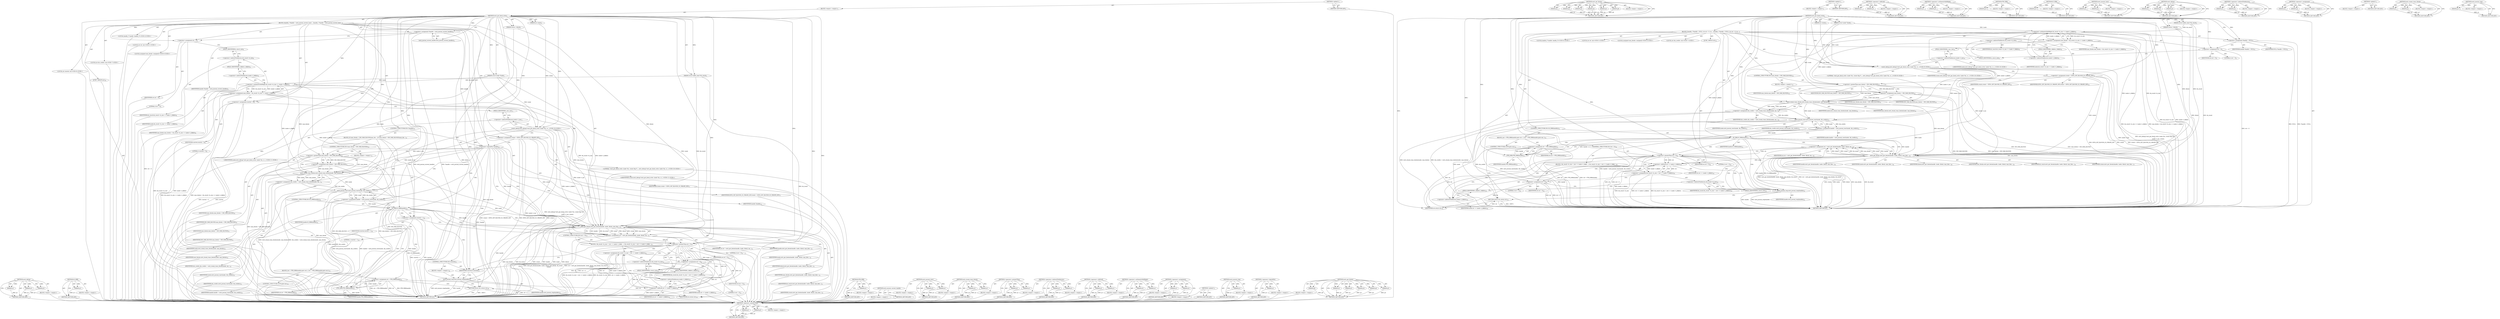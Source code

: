 digraph "ext4_get_blocks" {
vulnerable_150 [label=<(METHOD,&lt;operator&gt;.greaterThan)>];
vulnerable_151 [label=<(PARAM,p1)>];
vulnerable_152 [label=<(PARAM,p2)>];
vulnerable_153 [label=<(BLOCK,&lt;empty&gt;,&lt;empty&gt;)>];
vulnerable_154 [label=<(METHOD_RETURN,ANY)>];
vulnerable_173 [label=<(METHOD,ext4_get_blocks)>];
vulnerable_174 [label=<(PARAM,p1)>];
vulnerable_175 [label=<(PARAM,p2)>];
vulnerable_176 [label=<(PARAM,p3)>];
vulnerable_177 [label=<(PARAM,p4)>];
vulnerable_178 [label=<(PARAM,p5)>];
vulnerable_179 [label=<(PARAM,p6)>];
vulnerable_180 [label=<(BLOCK,&lt;empty&gt;,&lt;empty&gt;)>];
vulnerable_181 [label=<(METHOD_RETURN,ANY)>];
vulnerable_6 [label=<(METHOD,&lt;global&gt;)<SUB>1</SUB>>];
vulnerable_7 [label=<(BLOCK,&lt;empty&gt;,&lt;empty&gt;)<SUB>1</SUB>>];
vulnerable_8 [label=<(METHOD,ext4_get_block_write)<SUB>1</SUB>>];
vulnerable_9 [label=<(PARAM,struct inode *inode)<SUB>1</SUB>>];
vulnerable_10 [label=<(PARAM,sector_t iblock)<SUB>1</SUB>>];
vulnerable_11 [label=<(PARAM,struct buffer_head *bh_result)<SUB>2</SUB>>];
vulnerable_12 [label=<(PARAM,int create)<SUB>2</SUB>>];
vulnerable_13 [label=<(BLOCK,{
	handle_t *handle = NULL;
 	int ret = 0;
 	un...,{
	handle_t *handle = NULL;
 	int ret = 0;
 	un...)<SUB>3</SUB>>];
vulnerable_14 [label="<(LOCAL,handle_t* handle: handle_t*)<SUB>4</SUB>>"];
vulnerable_15 [label=<(&lt;operator&gt;.assignment,*handle = NULL)<SUB>4</SUB>>];
vulnerable_16 [label=<(IDENTIFIER,handle,*handle = NULL)<SUB>4</SUB>>];
vulnerable_17 [label=<(IDENTIFIER,NULL,*handle = NULL)<SUB>4</SUB>>];
vulnerable_18 [label="<(LOCAL,int ret: int)<SUB>5</SUB>>"];
vulnerable_19 [label=<(&lt;operator&gt;.assignment,ret = 0)<SUB>5</SUB>>];
vulnerable_20 [label=<(IDENTIFIER,ret,ret = 0)<SUB>5</SUB>>];
vulnerable_21 [label=<(LITERAL,0,ret = 0)<SUB>5</SUB>>];
vulnerable_22 [label="<(LOCAL,unsigned max_blocks: unsigned)<SUB>6</SUB>>"];
vulnerable_23 [label=<(&lt;operator&gt;.assignment,max_blocks = bh_result-&gt;b_size &gt;&gt; inode-&gt;i_blkbits)<SUB>6</SUB>>];
vulnerable_24 [label=<(IDENTIFIER,max_blocks,max_blocks = bh_result-&gt;b_size &gt;&gt; inode-&gt;i_blkbits)<SUB>6</SUB>>];
vulnerable_25 [label=<(&lt;operator&gt;.arithmeticShiftRight,bh_result-&gt;b_size &gt;&gt; inode-&gt;i_blkbits)<SUB>6</SUB>>];
vulnerable_26 [label=<(&lt;operator&gt;.indirectFieldAccess,bh_result-&gt;b_size)<SUB>6</SUB>>];
vulnerable_27 [label=<(IDENTIFIER,bh_result,bh_result-&gt;b_size &gt;&gt; inode-&gt;i_blkbits)<SUB>6</SUB>>];
vulnerable_28 [label=<(FIELD_IDENTIFIER,b_size,b_size)<SUB>6</SUB>>];
vulnerable_29 [label=<(&lt;operator&gt;.indirectFieldAccess,inode-&gt;i_blkbits)<SUB>6</SUB>>];
vulnerable_30 [label=<(IDENTIFIER,inode,bh_result-&gt;b_size &gt;&gt; inode-&gt;i_blkbits)<SUB>6</SUB>>];
vulnerable_31 [label=<(FIELD_IDENTIFIER,i_blkbits,i_blkbits)<SUB>6</SUB>>];
vulnerable_32 [label="<(LOCAL,int dio_credits: int)<SUB>7</SUB>>"];
vulnerable_33 [label="<(ext4_debug,ext4_debug(&quot;ext4_get_block_write: inode %lu, cr...)<SUB>9</SUB>>"];
vulnerable_34 [label="<(LITERAL,&quot;ext4_get_block_write: inode %lu, create flag %...,ext4_debug(&quot;ext4_get_block_write: inode %lu, cr...)<SUB>9</SUB>>"];
vulnerable_35 [label=<(&lt;operator&gt;.indirectFieldAccess,inode-&gt;i_ino)<SUB>10</SUB>>];
vulnerable_36 [label="<(IDENTIFIER,inode,ext4_debug(&quot;ext4_get_block_write: inode %lu, cr...)<SUB>10</SUB>>"];
vulnerable_37 [label=<(FIELD_IDENTIFIER,i_ino,i_ino)<SUB>10</SUB>>];
vulnerable_38 [label="<(IDENTIFIER,create,ext4_debug(&quot;ext4_get_block_write: inode %lu, cr...)<SUB>10</SUB>>"];
vulnerable_39 [label=<(&lt;operator&gt;.assignment,create = EXT4_GET_BLOCKS_IO_CREATE_EXT)<SUB>16</SUB>>];
vulnerable_40 [label=<(IDENTIFIER,create,create = EXT4_GET_BLOCKS_IO_CREATE_EXT)<SUB>16</SUB>>];
vulnerable_41 [label=<(IDENTIFIER,EXT4_GET_BLOCKS_IO_CREATE_EXT,create = EXT4_GET_BLOCKS_IO_CREATE_EXT)<SUB>16</SUB>>];
vulnerable_42 [label=<(CONTROL_STRUCTURE,IF,if (max_blocks &gt; DIO_MAX_BLOCKS))<SUB>18</SUB>>];
vulnerable_43 [label=<(&lt;operator&gt;.greaterThan,max_blocks &gt; DIO_MAX_BLOCKS)<SUB>18</SUB>>];
vulnerable_44 [label=<(IDENTIFIER,max_blocks,max_blocks &gt; DIO_MAX_BLOCKS)<SUB>18</SUB>>];
vulnerable_45 [label=<(IDENTIFIER,DIO_MAX_BLOCKS,max_blocks &gt; DIO_MAX_BLOCKS)<SUB>18</SUB>>];
vulnerable_46 [label=<(BLOCK,&lt;empty&gt;,&lt;empty&gt;)<SUB>19</SUB>>];
vulnerable_47 [label=<(&lt;operator&gt;.assignment,max_blocks = DIO_MAX_BLOCKS)<SUB>19</SUB>>];
vulnerable_48 [label=<(IDENTIFIER,max_blocks,max_blocks = DIO_MAX_BLOCKS)<SUB>19</SUB>>];
vulnerable_49 [label=<(IDENTIFIER,DIO_MAX_BLOCKS,max_blocks = DIO_MAX_BLOCKS)<SUB>19</SUB>>];
vulnerable_50 [label=<(&lt;operator&gt;.assignment,dio_credits = ext4_chunk_trans_blocks(inode, ma...)<SUB>20</SUB>>];
vulnerable_51 [label=<(IDENTIFIER,dio_credits,dio_credits = ext4_chunk_trans_blocks(inode, ma...)<SUB>20</SUB>>];
vulnerable_52 [label=<(ext4_chunk_trans_blocks,ext4_chunk_trans_blocks(inode, max_blocks))<SUB>20</SUB>>];
vulnerable_53 [label=<(IDENTIFIER,inode,ext4_chunk_trans_blocks(inode, max_blocks))<SUB>20</SUB>>];
vulnerable_54 [label=<(IDENTIFIER,max_blocks,ext4_chunk_trans_blocks(inode, max_blocks))<SUB>20</SUB>>];
vulnerable_55 [label=<(&lt;operator&gt;.assignment,handle = ext4_journal_start(inode, dio_credits))<SUB>21</SUB>>];
vulnerable_56 [label=<(IDENTIFIER,handle,handle = ext4_journal_start(inode, dio_credits))<SUB>21</SUB>>];
vulnerable_57 [label=<(ext4_journal_start,ext4_journal_start(inode, dio_credits))<SUB>21</SUB>>];
vulnerable_58 [label=<(IDENTIFIER,inode,ext4_journal_start(inode, dio_credits))<SUB>21</SUB>>];
vulnerable_59 [label=<(IDENTIFIER,dio_credits,ext4_journal_start(inode, dio_credits))<SUB>21</SUB>>];
vulnerable_60 [label=<(CONTROL_STRUCTURE,IF,if (IS_ERR(handle)))<SUB>22</SUB>>];
vulnerable_61 [label=<(IS_ERR,IS_ERR(handle))<SUB>22</SUB>>];
vulnerable_62 [label=<(IDENTIFIER,handle,IS_ERR(handle))<SUB>22</SUB>>];
vulnerable_63 [label=<(BLOCK,{
		ret = PTR_ERR(handle);
		goto out;
 	},{
		ret = PTR_ERR(handle);
		goto out;
 	})<SUB>22</SUB>>];
vulnerable_64 [label=<(&lt;operator&gt;.assignment,ret = PTR_ERR(handle))<SUB>23</SUB>>];
vulnerable_65 [label=<(IDENTIFIER,ret,ret = PTR_ERR(handle))<SUB>23</SUB>>];
vulnerable_66 [label=<(PTR_ERR,PTR_ERR(handle))<SUB>23</SUB>>];
vulnerable_67 [label=<(IDENTIFIER,handle,PTR_ERR(handle))<SUB>23</SUB>>];
vulnerable_68 [label=<(CONTROL_STRUCTURE,GOTO,goto out;)<SUB>24</SUB>>];
vulnerable_69 [label=<(&lt;operator&gt;.assignment,ret = ext4_get_blocks(handle, inode, iblock, ma...)<SUB>26</SUB>>];
vulnerable_70 [label=<(IDENTIFIER,ret,ret = ext4_get_blocks(handle, inode, iblock, ma...)<SUB>26</SUB>>];
vulnerable_71 [label=<(ext4_get_blocks,ext4_get_blocks(handle, inode, iblock, max_bloc...)<SUB>26</SUB>>];
vulnerable_72 [label=<(IDENTIFIER,handle,ext4_get_blocks(handle, inode, iblock, max_bloc...)<SUB>26</SUB>>];
vulnerable_73 [label=<(IDENTIFIER,inode,ext4_get_blocks(handle, inode, iblock, max_bloc...)<SUB>26</SUB>>];
vulnerable_74 [label=<(IDENTIFIER,iblock,ext4_get_blocks(handle, inode, iblock, max_bloc...)<SUB>26</SUB>>];
vulnerable_75 [label=<(IDENTIFIER,max_blocks,ext4_get_blocks(handle, inode, iblock, max_bloc...)<SUB>26</SUB>>];
vulnerable_76 [label=<(IDENTIFIER,bh_result,ext4_get_blocks(handle, inode, iblock, max_bloc...)<SUB>26</SUB>>];
vulnerable_77 [label=<(IDENTIFIER,create,ext4_get_blocks(handle, inode, iblock, max_bloc...)<SUB>27</SUB>>];
vulnerable_78 [label=<(CONTROL_STRUCTURE,IF,if (ret &gt; 0))<SUB>28</SUB>>];
vulnerable_79 [label=<(&lt;operator&gt;.greaterThan,ret &gt; 0)<SUB>28</SUB>>];
vulnerable_80 [label=<(IDENTIFIER,ret,ret &gt; 0)<SUB>28</SUB>>];
vulnerable_81 [label=<(LITERAL,0,ret &gt; 0)<SUB>28</SUB>>];
vulnerable_82 [label=<(BLOCK,{
 		bh_result-&gt;b_size = (ret &lt;&lt; inode-&gt;i_blkbi...,{
 		bh_result-&gt;b_size = (ret &lt;&lt; inode-&gt;i_blkbi...)<SUB>28</SUB>>];
vulnerable_83 [label=<(&lt;operator&gt;.assignment,bh_result-&gt;b_size = (ret &lt;&lt; inode-&gt;i_blkbits))<SUB>29</SUB>>];
vulnerable_84 [label=<(&lt;operator&gt;.indirectFieldAccess,bh_result-&gt;b_size)<SUB>29</SUB>>];
vulnerable_85 [label=<(IDENTIFIER,bh_result,bh_result-&gt;b_size = (ret &lt;&lt; inode-&gt;i_blkbits))<SUB>29</SUB>>];
vulnerable_86 [label=<(FIELD_IDENTIFIER,b_size,b_size)<SUB>29</SUB>>];
vulnerable_87 [label=<(&lt;operator&gt;.shiftLeft,ret &lt;&lt; inode-&gt;i_blkbits)<SUB>29</SUB>>];
vulnerable_88 [label=<(IDENTIFIER,ret,ret &lt;&lt; inode-&gt;i_blkbits)<SUB>29</SUB>>];
vulnerable_89 [label=<(&lt;operator&gt;.indirectFieldAccess,inode-&gt;i_blkbits)<SUB>29</SUB>>];
vulnerable_90 [label=<(IDENTIFIER,inode,ret &lt;&lt; inode-&gt;i_blkbits)<SUB>29</SUB>>];
vulnerable_91 [label=<(FIELD_IDENTIFIER,i_blkbits,i_blkbits)<SUB>29</SUB>>];
vulnerable_92 [label=<(&lt;operator&gt;.assignment,ret = 0)<SUB>30</SUB>>];
vulnerable_93 [label=<(IDENTIFIER,ret,ret = 0)<SUB>30</SUB>>];
vulnerable_94 [label=<(LITERAL,0,ret = 0)<SUB>30</SUB>>];
vulnerable_95 [label=<(ext4_journal_stop,ext4_journal_stop(handle))<SUB>32</SUB>>];
vulnerable_96 [label=<(IDENTIFIER,handle,ext4_journal_stop(handle))<SUB>32</SUB>>];
vulnerable_97 [label=<(JUMP_TARGET,out)<SUB>33</SUB>>];
vulnerable_98 [label=<(RETURN,return ret;,return ret;)<SUB>34</SUB>>];
vulnerable_99 [label=<(IDENTIFIER,ret,return ret;)<SUB>34</SUB>>];
vulnerable_100 [label=<(METHOD_RETURN,int)<SUB>1</SUB>>];
vulnerable_102 [label=<(METHOD_RETURN,ANY)<SUB>1</SUB>>];
vulnerable_182 [label=<(METHOD,&lt;operator&gt;.shiftLeft)>];
vulnerable_183 [label=<(PARAM,p1)>];
vulnerable_184 [label=<(PARAM,p2)>];
vulnerable_185 [label=<(BLOCK,&lt;empty&gt;,&lt;empty&gt;)>];
vulnerable_186 [label=<(METHOD_RETURN,ANY)>];
vulnerable_134 [label=<(METHOD,&lt;operator&gt;.arithmeticShiftRight)>];
vulnerable_135 [label=<(PARAM,p1)>];
vulnerable_136 [label=<(PARAM,p2)>];
vulnerable_137 [label=<(BLOCK,&lt;empty&gt;,&lt;empty&gt;)>];
vulnerable_138 [label=<(METHOD_RETURN,ANY)>];
vulnerable_169 [label=<(METHOD,PTR_ERR)>];
vulnerable_170 [label=<(PARAM,p1)>];
vulnerable_171 [label=<(BLOCK,&lt;empty&gt;,&lt;empty&gt;)>];
vulnerable_172 [label=<(METHOD_RETURN,ANY)>];
vulnerable_165 [label=<(METHOD,IS_ERR)>];
vulnerable_166 [label=<(PARAM,p1)>];
vulnerable_167 [label=<(BLOCK,&lt;empty&gt;,&lt;empty&gt;)>];
vulnerable_168 [label=<(METHOD_RETURN,ANY)>];
vulnerable_160 [label=<(METHOD,ext4_journal_start)>];
vulnerable_161 [label=<(PARAM,p1)>];
vulnerable_162 [label=<(PARAM,p2)>];
vulnerable_163 [label=<(BLOCK,&lt;empty&gt;,&lt;empty&gt;)>];
vulnerable_164 [label=<(METHOD_RETURN,ANY)>];
vulnerable_144 [label=<(METHOD,ext4_debug)>];
vulnerable_145 [label=<(PARAM,p1)>];
vulnerable_146 [label=<(PARAM,p2)>];
vulnerable_147 [label=<(PARAM,p3)>];
vulnerable_148 [label=<(BLOCK,&lt;empty&gt;,&lt;empty&gt;)>];
vulnerable_149 [label=<(METHOD_RETURN,ANY)>];
vulnerable_139 [label=<(METHOD,&lt;operator&gt;.indirectFieldAccess)>];
vulnerable_140 [label=<(PARAM,p1)>];
vulnerable_141 [label=<(PARAM,p2)>];
vulnerable_142 [label=<(BLOCK,&lt;empty&gt;,&lt;empty&gt;)>];
vulnerable_143 [label=<(METHOD_RETURN,ANY)>];
vulnerable_129 [label=<(METHOD,&lt;operator&gt;.assignment)>];
vulnerable_130 [label=<(PARAM,p1)>];
vulnerable_131 [label=<(PARAM,p2)>];
vulnerable_132 [label=<(BLOCK,&lt;empty&gt;,&lt;empty&gt;)>];
vulnerable_133 [label=<(METHOD_RETURN,ANY)>];
vulnerable_123 [label=<(METHOD,&lt;global&gt;)<SUB>1</SUB>>];
vulnerable_124 [label=<(BLOCK,&lt;empty&gt;,&lt;empty&gt;)>];
vulnerable_125 [label=<(METHOD_RETURN,ANY)>];
vulnerable_155 [label=<(METHOD,ext4_chunk_trans_blocks)>];
vulnerable_156 [label=<(PARAM,p1)>];
vulnerable_157 [label=<(PARAM,p2)>];
vulnerable_158 [label=<(BLOCK,&lt;empty&gt;,&lt;empty&gt;)>];
vulnerable_159 [label=<(METHOD_RETURN,ANY)>];
vulnerable_187 [label=<(METHOD,ext4_journal_stop)>];
vulnerable_188 [label=<(PARAM,p1)>];
vulnerable_189 [label=<(BLOCK,&lt;empty&gt;,&lt;empty&gt;)>];
vulnerable_190 [label=<(METHOD_RETURN,ANY)>];
fixed_161 [label=<(METHOD,ext4_debug)>];
fixed_162 [label=<(PARAM,p1)>];
fixed_163 [label=<(PARAM,p2)>];
fixed_164 [label=<(PARAM,p3)>];
fixed_165 [label=<(BLOCK,&lt;empty&gt;,&lt;empty&gt;)>];
fixed_166 [label=<(METHOD_RETURN,ANY)>];
fixed_186 [label=<(METHOD,IS_ERR)>];
fixed_187 [label=<(PARAM,p1)>];
fixed_188 [label=<(BLOCK,&lt;empty&gt;,&lt;empty&gt;)>];
fixed_189 [label=<(METHOD_RETURN,ANY)>];
fixed_6 [label=<(METHOD,&lt;global&gt;)<SUB>1</SUB>>];
fixed_7 [label=<(BLOCK,&lt;empty&gt;,&lt;empty&gt;)<SUB>1</SUB>>];
fixed_8 [label=<(METHOD,ext4_get_block_write)<SUB>1</SUB>>];
fixed_9 [label=<(PARAM,struct inode *inode)<SUB>1</SUB>>];
fixed_10 [label=<(PARAM,sector_t iblock)<SUB>1</SUB>>];
fixed_11 [label=<(PARAM,struct buffer_head *bh_result)<SUB>2</SUB>>];
fixed_12 [label=<(PARAM,int create)<SUB>2</SUB>>];
fixed_13 [label=<(BLOCK,{
	handle_t *handle = ext4_journal_current_hand...,{
	handle_t *handle = ext4_journal_current_hand...)<SUB>3</SUB>>];
fixed_14 [label="<(LOCAL,handle_t* handle: handle_t*)<SUB>4</SUB>>"];
fixed_15 [label=<(&lt;operator&gt;.assignment,*handle = ext4_journal_current_handle())<SUB>4</SUB>>];
fixed_16 [label=<(IDENTIFIER,handle,*handle = ext4_journal_current_handle())<SUB>4</SUB>>];
fixed_17 [label=<(ext4_journal_current_handle,ext4_journal_current_handle())<SUB>4</SUB>>];
fixed_18 [label="<(LOCAL,int ret: int)<SUB>5</SUB>>"];
fixed_19 [label=<(&lt;operator&gt;.assignment,ret = 0)<SUB>5</SUB>>];
fixed_20 [label=<(IDENTIFIER,ret,ret = 0)<SUB>5</SUB>>];
fixed_21 [label=<(LITERAL,0,ret = 0)<SUB>5</SUB>>];
fixed_22 [label="<(LOCAL,unsigned max_blocks: unsigned)<SUB>6</SUB>>"];
fixed_23 [label=<(&lt;operator&gt;.assignment,max_blocks = bh_result-&gt;b_size &gt;&gt; inode-&gt;i_blkbits)<SUB>6</SUB>>];
fixed_24 [label=<(IDENTIFIER,max_blocks,max_blocks = bh_result-&gt;b_size &gt;&gt; inode-&gt;i_blkbits)<SUB>6</SUB>>];
fixed_25 [label=<(&lt;operator&gt;.arithmeticShiftRight,bh_result-&gt;b_size &gt;&gt; inode-&gt;i_blkbits)<SUB>6</SUB>>];
fixed_26 [label=<(&lt;operator&gt;.indirectFieldAccess,bh_result-&gt;b_size)<SUB>6</SUB>>];
fixed_27 [label=<(IDENTIFIER,bh_result,bh_result-&gt;b_size &gt;&gt; inode-&gt;i_blkbits)<SUB>6</SUB>>];
fixed_28 [label=<(FIELD_IDENTIFIER,b_size,b_size)<SUB>6</SUB>>];
fixed_29 [label=<(&lt;operator&gt;.indirectFieldAccess,inode-&gt;i_blkbits)<SUB>6</SUB>>];
fixed_30 [label=<(IDENTIFIER,inode,bh_result-&gt;b_size &gt;&gt; inode-&gt;i_blkbits)<SUB>6</SUB>>];
fixed_31 [label=<(FIELD_IDENTIFIER,i_blkbits,i_blkbits)<SUB>6</SUB>>];
fixed_32 [label="<(LOCAL,int dio_credits: int)<SUB>7</SUB>>"];
fixed_33 [label="<(LOCAL,int started: int)<SUB>8</SUB>>"];
fixed_34 [label=<(&lt;operator&gt;.assignment,started = 0)<SUB>8</SUB>>];
fixed_35 [label=<(IDENTIFIER,started,started = 0)<SUB>8</SUB>>];
fixed_36 [label=<(LITERAL,0,started = 0)<SUB>8</SUB>>];
fixed_37 [label="<(ext4_debug,ext4_debug(&quot;ext4_get_block_write: inode %lu, cr...)<SUB>10</SUB>>"];
fixed_38 [label="<(LITERAL,&quot;ext4_get_block_write: inode %lu, create flag %...,ext4_debug(&quot;ext4_get_block_write: inode %lu, cr...)<SUB>10</SUB>>"];
fixed_39 [label=<(&lt;operator&gt;.indirectFieldAccess,inode-&gt;i_ino)<SUB>11</SUB>>];
fixed_40 [label="<(IDENTIFIER,inode,ext4_debug(&quot;ext4_get_block_write: inode %lu, cr...)<SUB>11</SUB>>"];
fixed_41 [label=<(FIELD_IDENTIFIER,i_ino,i_ino)<SUB>11</SUB>>];
fixed_42 [label="<(IDENTIFIER,create,ext4_debug(&quot;ext4_get_block_write: inode %lu, cr...)<SUB>11</SUB>>"];
fixed_43 [label=<(&lt;operator&gt;.assignment,create = EXT4_GET_BLOCKS_IO_CREATE_EXT)<SUB>17</SUB>>];
fixed_44 [label=<(IDENTIFIER,create,create = EXT4_GET_BLOCKS_IO_CREATE_EXT)<SUB>17</SUB>>];
fixed_45 [label=<(IDENTIFIER,EXT4_GET_BLOCKS_IO_CREATE_EXT,create = EXT4_GET_BLOCKS_IO_CREATE_EXT)<SUB>17</SUB>>];
fixed_46 [label=<(CONTROL_STRUCTURE,IF,if (!handle))<SUB>19</SUB>>];
fixed_47 [label=<(&lt;operator&gt;.logicalNot,!handle)<SUB>19</SUB>>];
fixed_48 [label=<(IDENTIFIER,handle,!handle)<SUB>19</SUB>>];
fixed_49 [label=<(BLOCK,{
		if (max_blocks &gt; DIO_MAX_BLOCKS)
			max_blo...,{
		if (max_blocks &gt; DIO_MAX_BLOCKS)
			max_blo...)<SUB>19</SUB>>];
fixed_50 [label=<(CONTROL_STRUCTURE,IF,if (max_blocks &gt; DIO_MAX_BLOCKS))<SUB>20</SUB>>];
fixed_51 [label=<(&lt;operator&gt;.greaterThan,max_blocks &gt; DIO_MAX_BLOCKS)<SUB>20</SUB>>];
fixed_52 [label=<(IDENTIFIER,max_blocks,max_blocks &gt; DIO_MAX_BLOCKS)<SUB>20</SUB>>];
fixed_53 [label=<(IDENTIFIER,DIO_MAX_BLOCKS,max_blocks &gt; DIO_MAX_BLOCKS)<SUB>20</SUB>>];
fixed_54 [label=<(BLOCK,&lt;empty&gt;,&lt;empty&gt;)<SUB>21</SUB>>];
fixed_55 [label=<(&lt;operator&gt;.assignment,max_blocks = DIO_MAX_BLOCKS)<SUB>21</SUB>>];
fixed_56 [label=<(IDENTIFIER,max_blocks,max_blocks = DIO_MAX_BLOCKS)<SUB>21</SUB>>];
fixed_57 [label=<(IDENTIFIER,DIO_MAX_BLOCKS,max_blocks = DIO_MAX_BLOCKS)<SUB>21</SUB>>];
fixed_58 [label=<(&lt;operator&gt;.assignment,dio_credits = ext4_chunk_trans_blocks(inode, ma...)<SUB>22</SUB>>];
fixed_59 [label=<(IDENTIFIER,dio_credits,dio_credits = ext4_chunk_trans_blocks(inode, ma...)<SUB>22</SUB>>];
fixed_60 [label=<(ext4_chunk_trans_blocks,ext4_chunk_trans_blocks(inode, max_blocks))<SUB>22</SUB>>];
fixed_61 [label=<(IDENTIFIER,inode,ext4_chunk_trans_blocks(inode, max_blocks))<SUB>22</SUB>>];
fixed_62 [label=<(IDENTIFIER,max_blocks,ext4_chunk_trans_blocks(inode, max_blocks))<SUB>22</SUB>>];
fixed_63 [label=<(&lt;operator&gt;.assignment,handle = ext4_journal_start(inode, dio_credits))<SUB>23</SUB>>];
fixed_64 [label=<(IDENTIFIER,handle,handle = ext4_journal_start(inode, dio_credits))<SUB>23</SUB>>];
fixed_65 [label=<(ext4_journal_start,ext4_journal_start(inode, dio_credits))<SUB>23</SUB>>];
fixed_66 [label=<(IDENTIFIER,inode,ext4_journal_start(inode, dio_credits))<SUB>23</SUB>>];
fixed_67 [label=<(IDENTIFIER,dio_credits,ext4_journal_start(inode, dio_credits))<SUB>23</SUB>>];
fixed_68 [label=<(CONTROL_STRUCTURE,IF,if (IS_ERR(handle)))<SUB>24</SUB>>];
fixed_69 [label=<(IS_ERR,IS_ERR(handle))<SUB>24</SUB>>];
fixed_70 [label=<(IDENTIFIER,handle,IS_ERR(handle))<SUB>24</SUB>>];
fixed_71 [label=<(BLOCK,{
			ret = PTR_ERR(handle);
			goto out;
		},{
			ret = PTR_ERR(handle);
			goto out;
		})<SUB>24</SUB>>];
fixed_72 [label=<(&lt;operator&gt;.assignment,ret = PTR_ERR(handle))<SUB>25</SUB>>];
fixed_73 [label=<(IDENTIFIER,ret,ret = PTR_ERR(handle))<SUB>25</SUB>>];
fixed_74 [label=<(PTR_ERR,PTR_ERR(handle))<SUB>25</SUB>>];
fixed_75 [label=<(IDENTIFIER,handle,PTR_ERR(handle))<SUB>25</SUB>>];
fixed_76 [label=<(CONTROL_STRUCTURE,GOTO,goto out;)<SUB>26</SUB>>];
fixed_77 [label=<(&lt;operator&gt;.assignment,started = 1)<SUB>28</SUB>>];
fixed_78 [label=<(IDENTIFIER,started,started = 1)<SUB>28</SUB>>];
fixed_79 [label=<(LITERAL,1,started = 1)<SUB>28</SUB>>];
fixed_80 [label=<(&lt;operator&gt;.assignment,ret = ext4_get_blocks(handle, inode, iblock, ma...)<SUB>31</SUB>>];
fixed_81 [label=<(IDENTIFIER,ret,ret = ext4_get_blocks(handle, inode, iblock, ma...)<SUB>31</SUB>>];
fixed_82 [label=<(ext4_get_blocks,ext4_get_blocks(handle, inode, iblock, max_bloc...)<SUB>31</SUB>>];
fixed_83 [label=<(IDENTIFIER,handle,ext4_get_blocks(handle, inode, iblock, max_bloc...)<SUB>31</SUB>>];
fixed_84 [label=<(IDENTIFIER,inode,ext4_get_blocks(handle, inode, iblock, max_bloc...)<SUB>31</SUB>>];
fixed_85 [label=<(IDENTIFIER,iblock,ext4_get_blocks(handle, inode, iblock, max_bloc...)<SUB>31</SUB>>];
fixed_86 [label=<(IDENTIFIER,max_blocks,ext4_get_blocks(handle, inode, iblock, max_bloc...)<SUB>31</SUB>>];
fixed_87 [label=<(IDENTIFIER,bh_result,ext4_get_blocks(handle, inode, iblock, max_bloc...)<SUB>31</SUB>>];
fixed_88 [label=<(IDENTIFIER,create,ext4_get_blocks(handle, inode, iblock, max_bloc...)<SUB>32</SUB>>];
fixed_89 [label=<(CONTROL_STRUCTURE,IF,if (ret &gt; 0))<SUB>33</SUB>>];
fixed_90 [label=<(&lt;operator&gt;.greaterThan,ret &gt; 0)<SUB>33</SUB>>];
fixed_91 [label=<(IDENTIFIER,ret,ret &gt; 0)<SUB>33</SUB>>];
fixed_92 [label=<(LITERAL,0,ret &gt; 0)<SUB>33</SUB>>];
fixed_93 [label=<(BLOCK,{
 		bh_result-&gt;b_size = (ret &lt;&lt; inode-&gt;i_blkbi...,{
 		bh_result-&gt;b_size = (ret &lt;&lt; inode-&gt;i_blkbi...)<SUB>33</SUB>>];
fixed_94 [label=<(&lt;operator&gt;.assignment,bh_result-&gt;b_size = (ret &lt;&lt; inode-&gt;i_blkbits))<SUB>34</SUB>>];
fixed_95 [label=<(&lt;operator&gt;.indirectFieldAccess,bh_result-&gt;b_size)<SUB>34</SUB>>];
fixed_96 [label=<(IDENTIFIER,bh_result,bh_result-&gt;b_size = (ret &lt;&lt; inode-&gt;i_blkbits))<SUB>34</SUB>>];
fixed_97 [label=<(FIELD_IDENTIFIER,b_size,b_size)<SUB>34</SUB>>];
fixed_98 [label=<(&lt;operator&gt;.shiftLeft,ret &lt;&lt; inode-&gt;i_blkbits)<SUB>34</SUB>>];
fixed_99 [label=<(IDENTIFIER,ret,ret &lt;&lt; inode-&gt;i_blkbits)<SUB>34</SUB>>];
fixed_100 [label=<(&lt;operator&gt;.indirectFieldAccess,inode-&gt;i_blkbits)<SUB>34</SUB>>];
fixed_101 [label=<(IDENTIFIER,inode,ret &lt;&lt; inode-&gt;i_blkbits)<SUB>34</SUB>>];
fixed_102 [label=<(FIELD_IDENTIFIER,i_blkbits,i_blkbits)<SUB>34</SUB>>];
fixed_103 [label=<(&lt;operator&gt;.assignment,ret = 0)<SUB>35</SUB>>];
fixed_104 [label=<(IDENTIFIER,ret,ret = 0)<SUB>35</SUB>>];
fixed_105 [label=<(LITERAL,0,ret = 0)<SUB>35</SUB>>];
fixed_106 [label=<(CONTROL_STRUCTURE,IF,if (started))<SUB>37</SUB>>];
fixed_107 [label=<(IDENTIFIER,started,if (started))<SUB>37</SUB>>];
fixed_108 [label=<(BLOCK,&lt;empty&gt;,&lt;empty&gt;)<SUB>38</SUB>>];
fixed_109 [label=<(ext4_journal_stop,ext4_journal_stop(handle))<SUB>38</SUB>>];
fixed_110 [label=<(IDENTIFIER,handle,ext4_journal_stop(handle))<SUB>38</SUB>>];
fixed_111 [label=<(JUMP_TARGET,out)<SUB>39</SUB>>];
fixed_112 [label=<(RETURN,return ret;,return ret;)<SUB>40</SUB>>];
fixed_113 [label=<(IDENTIFIER,ret,return ret;)<SUB>40</SUB>>];
fixed_114 [label=<(METHOD_RETURN,int)<SUB>1</SUB>>];
fixed_116 [label=<(METHOD_RETURN,ANY)<SUB>1</SUB>>];
fixed_190 [label=<(METHOD,PTR_ERR)>];
fixed_191 [label=<(PARAM,p1)>];
fixed_192 [label=<(BLOCK,&lt;empty&gt;,&lt;empty&gt;)>];
fixed_193 [label=<(METHOD_RETURN,ANY)>];
fixed_148 [label=<(METHOD,ext4_journal_current_handle)>];
fixed_149 [label=<(BLOCK,&lt;empty&gt;,&lt;empty&gt;)>];
fixed_150 [label=<(METHOD_RETURN,ANY)>];
fixed_181 [label=<(METHOD,ext4_journal_start)>];
fixed_182 [label=<(PARAM,p1)>];
fixed_183 [label=<(PARAM,p2)>];
fixed_184 [label=<(BLOCK,&lt;empty&gt;,&lt;empty&gt;)>];
fixed_185 [label=<(METHOD_RETURN,ANY)>];
fixed_176 [label=<(METHOD,ext4_chunk_trans_blocks)>];
fixed_177 [label=<(PARAM,p1)>];
fixed_178 [label=<(PARAM,p2)>];
fixed_179 [label=<(BLOCK,&lt;empty&gt;,&lt;empty&gt;)>];
fixed_180 [label=<(METHOD_RETURN,ANY)>];
fixed_171 [label=<(METHOD,&lt;operator&gt;.greaterThan)>];
fixed_172 [label=<(PARAM,p1)>];
fixed_173 [label=<(PARAM,p2)>];
fixed_174 [label=<(BLOCK,&lt;empty&gt;,&lt;empty&gt;)>];
fixed_175 [label=<(METHOD_RETURN,ANY)>];
fixed_156 [label=<(METHOD,&lt;operator&gt;.indirectFieldAccess)>];
fixed_157 [label=<(PARAM,p1)>];
fixed_158 [label=<(PARAM,p2)>];
fixed_159 [label=<(BLOCK,&lt;empty&gt;,&lt;empty&gt;)>];
fixed_160 [label=<(METHOD_RETURN,ANY)>];
fixed_203 [label=<(METHOD,&lt;operator&gt;.shiftLeft)>];
fixed_204 [label=<(PARAM,p1)>];
fixed_205 [label=<(PARAM,p2)>];
fixed_206 [label=<(BLOCK,&lt;empty&gt;,&lt;empty&gt;)>];
fixed_207 [label=<(METHOD_RETURN,ANY)>];
fixed_151 [label=<(METHOD,&lt;operator&gt;.arithmeticShiftRight)>];
fixed_152 [label=<(PARAM,p1)>];
fixed_153 [label=<(PARAM,p2)>];
fixed_154 [label=<(BLOCK,&lt;empty&gt;,&lt;empty&gt;)>];
fixed_155 [label=<(METHOD_RETURN,ANY)>];
fixed_143 [label=<(METHOD,&lt;operator&gt;.assignment)>];
fixed_144 [label=<(PARAM,p1)>];
fixed_145 [label=<(PARAM,p2)>];
fixed_146 [label=<(BLOCK,&lt;empty&gt;,&lt;empty&gt;)>];
fixed_147 [label=<(METHOD_RETURN,ANY)>];
fixed_137 [label=<(METHOD,&lt;global&gt;)<SUB>1</SUB>>];
fixed_138 [label=<(BLOCK,&lt;empty&gt;,&lt;empty&gt;)>];
fixed_139 [label=<(METHOD_RETURN,ANY)>];
fixed_208 [label=<(METHOD,ext4_journal_stop)>];
fixed_209 [label=<(PARAM,p1)>];
fixed_210 [label=<(BLOCK,&lt;empty&gt;,&lt;empty&gt;)>];
fixed_211 [label=<(METHOD_RETURN,ANY)>];
fixed_167 [label=<(METHOD,&lt;operator&gt;.logicalNot)>];
fixed_168 [label=<(PARAM,p1)>];
fixed_169 [label=<(BLOCK,&lt;empty&gt;,&lt;empty&gt;)>];
fixed_170 [label=<(METHOD_RETURN,ANY)>];
fixed_194 [label=<(METHOD,ext4_get_blocks)>];
fixed_195 [label=<(PARAM,p1)>];
fixed_196 [label=<(PARAM,p2)>];
fixed_197 [label=<(PARAM,p3)>];
fixed_198 [label=<(PARAM,p4)>];
fixed_199 [label=<(PARAM,p5)>];
fixed_200 [label=<(PARAM,p6)>];
fixed_201 [label=<(BLOCK,&lt;empty&gt;,&lt;empty&gt;)>];
fixed_202 [label=<(METHOD_RETURN,ANY)>];
vulnerable_150 -> vulnerable_151  [key=0, label="AST: "];
vulnerable_150 -> vulnerable_151  [key=1, label="DDG: "];
vulnerable_150 -> vulnerable_153  [key=0, label="AST: "];
vulnerable_150 -> vulnerable_152  [key=0, label="AST: "];
vulnerable_150 -> vulnerable_152  [key=1, label="DDG: "];
vulnerable_150 -> vulnerable_154  [key=0, label="AST: "];
vulnerable_150 -> vulnerable_154  [key=1, label="CFG: "];
vulnerable_151 -> vulnerable_154  [key=0, label="DDG: p1"];
vulnerable_152 -> vulnerable_154  [key=0, label="DDG: p2"];
vulnerable_173 -> vulnerable_174  [key=0, label="AST: "];
vulnerable_173 -> vulnerable_174  [key=1, label="DDG: "];
vulnerable_173 -> vulnerable_180  [key=0, label="AST: "];
vulnerable_173 -> vulnerable_175  [key=0, label="AST: "];
vulnerable_173 -> vulnerable_175  [key=1, label="DDG: "];
vulnerable_173 -> vulnerable_181  [key=0, label="AST: "];
vulnerable_173 -> vulnerable_181  [key=1, label="CFG: "];
vulnerable_173 -> vulnerable_176  [key=0, label="AST: "];
vulnerable_173 -> vulnerable_176  [key=1, label="DDG: "];
vulnerable_173 -> vulnerable_177  [key=0, label="AST: "];
vulnerable_173 -> vulnerable_177  [key=1, label="DDG: "];
vulnerable_173 -> vulnerable_178  [key=0, label="AST: "];
vulnerable_173 -> vulnerable_178  [key=1, label="DDG: "];
vulnerable_173 -> vulnerable_179  [key=0, label="AST: "];
vulnerable_173 -> vulnerable_179  [key=1, label="DDG: "];
vulnerable_174 -> vulnerable_181  [key=0, label="DDG: p1"];
vulnerable_175 -> vulnerable_181  [key=0, label="DDG: p2"];
vulnerable_176 -> vulnerable_181  [key=0, label="DDG: p3"];
vulnerable_177 -> vulnerable_181  [key=0, label="DDG: p4"];
vulnerable_178 -> vulnerable_181  [key=0, label="DDG: p5"];
vulnerable_179 -> vulnerable_181  [key=0, label="DDG: p6"];
vulnerable_6 -> vulnerable_7  [key=0, label="AST: "];
vulnerable_6 -> vulnerable_102  [key=0, label="AST: "];
vulnerable_6 -> vulnerable_102  [key=1, label="CFG: "];
vulnerable_7 -> vulnerable_8  [key=0, label="AST: "];
vulnerable_8 -> vulnerable_9  [key=0, label="AST: "];
vulnerable_8 -> vulnerable_9  [key=1, label="DDG: "];
vulnerable_8 -> vulnerable_10  [key=0, label="AST: "];
vulnerable_8 -> vulnerable_10  [key=1, label="DDG: "];
vulnerable_8 -> vulnerable_11  [key=0, label="AST: "];
vulnerable_8 -> vulnerable_11  [key=1, label="DDG: "];
vulnerable_8 -> vulnerable_12  [key=0, label="AST: "];
vulnerable_8 -> vulnerable_12  [key=1, label="DDG: "];
vulnerable_8 -> vulnerable_13  [key=0, label="AST: "];
vulnerable_8 -> vulnerable_100  [key=0, label="AST: "];
vulnerable_8 -> vulnerable_15  [key=0, label="CFG: "];
vulnerable_8 -> vulnerable_15  [key=1, label="DDG: "];
vulnerable_8 -> vulnerable_19  [key=0, label="DDG: "];
vulnerable_8 -> vulnerable_39  [key=0, label="DDG: "];
vulnerable_8 -> vulnerable_33  [key=0, label="DDG: "];
vulnerable_8 -> vulnerable_95  [key=0, label="DDG: "];
vulnerable_8 -> vulnerable_99  [key=0, label="DDG: "];
vulnerable_8 -> vulnerable_43  [key=0, label="DDG: "];
vulnerable_8 -> vulnerable_47  [key=0, label="DDG: "];
vulnerable_8 -> vulnerable_52  [key=0, label="DDG: "];
vulnerable_8 -> vulnerable_57  [key=0, label="DDG: "];
vulnerable_8 -> vulnerable_61  [key=0, label="DDG: "];
vulnerable_8 -> vulnerable_71  [key=0, label="DDG: "];
vulnerable_8 -> vulnerable_79  [key=0, label="DDG: "];
vulnerable_8 -> vulnerable_92  [key=0, label="DDG: "];
vulnerable_8 -> vulnerable_66  [key=0, label="DDG: "];
vulnerable_8 -> vulnerable_87  [key=0, label="DDG: "];
vulnerable_9 -> vulnerable_33  [key=0, label="DDG: inode"];
vulnerable_9 -> vulnerable_25  [key=0, label="DDG: inode"];
vulnerable_9 -> vulnerable_52  [key=0, label="DDG: inode"];
vulnerable_10 -> vulnerable_100  [key=0, label="DDG: iblock"];
vulnerable_10 -> vulnerable_71  [key=0, label="DDG: iblock"];
vulnerable_11 -> vulnerable_100  [key=0, label="DDG: bh_result"];
vulnerable_11 -> vulnerable_25  [key=0, label="DDG: bh_result"];
vulnerable_11 -> vulnerable_71  [key=0, label="DDG: bh_result"];
vulnerable_12 -> vulnerable_33  [key=0, label="DDG: create"];
vulnerable_13 -> vulnerable_14  [key=0, label="AST: "];
vulnerable_13 -> vulnerable_15  [key=0, label="AST: "];
vulnerable_13 -> vulnerable_18  [key=0, label="AST: "];
vulnerable_13 -> vulnerable_19  [key=0, label="AST: "];
vulnerable_13 -> vulnerable_22  [key=0, label="AST: "];
vulnerable_13 -> vulnerable_23  [key=0, label="AST: "];
vulnerable_13 -> vulnerable_32  [key=0, label="AST: "];
vulnerable_13 -> vulnerable_33  [key=0, label="AST: "];
vulnerable_13 -> vulnerable_39  [key=0, label="AST: "];
vulnerable_13 -> vulnerable_42  [key=0, label="AST: "];
vulnerable_13 -> vulnerable_50  [key=0, label="AST: "];
vulnerable_13 -> vulnerable_55  [key=0, label="AST: "];
vulnerable_13 -> vulnerable_60  [key=0, label="AST: "];
vulnerable_13 -> vulnerable_69  [key=0, label="AST: "];
vulnerable_13 -> vulnerable_78  [key=0, label="AST: "];
vulnerable_13 -> vulnerable_95  [key=0, label="AST: "];
vulnerable_13 -> vulnerable_97  [key=0, label="AST: "];
vulnerable_13 -> vulnerable_98  [key=0, label="AST: "];
vulnerable_15 -> vulnerable_16  [key=0, label="AST: "];
vulnerable_15 -> vulnerable_17  [key=0, label="AST: "];
vulnerable_15 -> vulnerable_19  [key=0, label="CFG: "];
vulnerable_15 -> vulnerable_100  [key=0, label="DDG: *handle = NULL"];
vulnerable_15 -> vulnerable_100  [key=1, label="DDG: NULL"];
vulnerable_19 -> vulnerable_20  [key=0, label="AST: "];
vulnerable_19 -> vulnerable_21  [key=0, label="AST: "];
vulnerable_19 -> vulnerable_28  [key=0, label="CFG: "];
vulnerable_19 -> vulnerable_100  [key=0, label="DDG: ret = 0"];
vulnerable_23 -> vulnerable_24  [key=0, label="AST: "];
vulnerable_23 -> vulnerable_25  [key=0, label="AST: "];
vulnerable_23 -> vulnerable_37  [key=0, label="CFG: "];
vulnerable_23 -> vulnerable_100  [key=0, label="DDG: bh_result-&gt;b_size &gt;&gt; inode-&gt;i_blkbits"];
vulnerable_23 -> vulnerable_100  [key=1, label="DDG: max_blocks = bh_result-&gt;b_size &gt;&gt; inode-&gt;i_blkbits"];
vulnerable_23 -> vulnerable_43  [key=0, label="DDG: max_blocks"];
vulnerable_25 -> vulnerable_26  [key=0, label="AST: "];
vulnerable_25 -> vulnerable_29  [key=0, label="AST: "];
vulnerable_25 -> vulnerable_23  [key=0, label="CFG: "];
vulnerable_25 -> vulnerable_23  [key=1, label="DDG: bh_result-&gt;b_size"];
vulnerable_25 -> vulnerable_23  [key=2, label="DDG: inode-&gt;i_blkbits"];
vulnerable_25 -> vulnerable_100  [key=0, label="DDG: bh_result-&gt;b_size"];
vulnerable_25 -> vulnerable_100  [key=1, label="DDG: inode-&gt;i_blkbits"];
vulnerable_25 -> vulnerable_52  [key=0, label="DDG: inode-&gt;i_blkbits"];
vulnerable_25 -> vulnerable_57  [key=0, label="DDG: inode-&gt;i_blkbits"];
vulnerable_25 -> vulnerable_71  [key=0, label="DDG: inode-&gt;i_blkbits"];
vulnerable_25 -> vulnerable_71  [key=1, label="DDG: bh_result-&gt;b_size"];
vulnerable_25 -> vulnerable_87  [key=0, label="DDG: inode-&gt;i_blkbits"];
vulnerable_26 -> vulnerable_27  [key=0, label="AST: "];
vulnerable_26 -> vulnerable_28  [key=0, label="AST: "];
vulnerable_26 -> vulnerable_31  [key=0, label="CFG: "];
vulnerable_28 -> vulnerable_26  [key=0, label="CFG: "];
vulnerable_29 -> vulnerable_30  [key=0, label="AST: "];
vulnerable_29 -> vulnerable_31  [key=0, label="AST: "];
vulnerable_29 -> vulnerable_25  [key=0, label="CFG: "];
vulnerable_31 -> vulnerable_29  [key=0, label="CFG: "];
vulnerable_33 -> vulnerable_34  [key=0, label="AST: "];
vulnerable_33 -> vulnerable_35  [key=0, label="AST: "];
vulnerable_33 -> vulnerable_38  [key=0, label="AST: "];
vulnerable_33 -> vulnerable_39  [key=0, label="CFG: "];
vulnerable_33 -> vulnerable_100  [key=0, label="DDG: inode-&gt;i_ino"];
vulnerable_33 -> vulnerable_100  [key=1, label="DDG: ext4_debug(&quot;ext4_get_block_write: inode %lu, create flag %d\n&quot;,
 		   inode-&gt;i_ino, create)"];
vulnerable_33 -> vulnerable_52  [key=0, label="DDG: inode-&gt;i_ino"];
vulnerable_33 -> vulnerable_57  [key=0, label="DDG: inode-&gt;i_ino"];
vulnerable_33 -> vulnerable_71  [key=0, label="DDG: inode-&gt;i_ino"];
vulnerable_35 -> vulnerable_36  [key=0, label="AST: "];
vulnerable_35 -> vulnerable_37  [key=0, label="AST: "];
vulnerable_35 -> vulnerable_33  [key=0, label="CFG: "];
vulnerable_37 -> vulnerable_35  [key=0, label="CFG: "];
vulnerable_39 -> vulnerable_40  [key=0, label="AST: "];
vulnerable_39 -> vulnerable_41  [key=0, label="AST: "];
vulnerable_39 -> vulnerable_43  [key=0, label="CFG: "];
vulnerable_39 -> vulnerable_100  [key=0, label="DDG: create"];
vulnerable_39 -> vulnerable_100  [key=1, label="DDG: create = EXT4_GET_BLOCKS_IO_CREATE_EXT"];
vulnerable_39 -> vulnerable_100  [key=2, label="DDG: EXT4_GET_BLOCKS_IO_CREATE_EXT"];
vulnerable_39 -> vulnerable_71  [key=0, label="DDG: create"];
vulnerable_42 -> vulnerable_43  [key=0, label="AST: "];
vulnerable_42 -> vulnerable_46  [key=0, label="AST: "];
vulnerable_43 -> vulnerable_44  [key=0, label="AST: "];
vulnerable_43 -> vulnerable_45  [key=0, label="AST: "];
vulnerable_43 -> vulnerable_47  [key=0, label="CFG: "];
vulnerable_43 -> vulnerable_47  [key=1, label="DDG: DIO_MAX_BLOCKS"];
vulnerable_43 -> vulnerable_47  [key=2, label="CDG: "];
vulnerable_43 -> vulnerable_52  [key=0, label="CFG: "];
vulnerable_43 -> vulnerable_52  [key=1, label="DDG: max_blocks"];
vulnerable_43 -> vulnerable_100  [key=0, label="DDG: DIO_MAX_BLOCKS"];
vulnerable_43 -> vulnerable_100  [key=1, label="DDG: max_blocks &gt; DIO_MAX_BLOCKS"];
vulnerable_46 -> vulnerable_47  [key=0, label="AST: "];
vulnerable_47 -> vulnerable_48  [key=0, label="AST: "];
vulnerable_47 -> vulnerable_49  [key=0, label="AST: "];
vulnerable_47 -> vulnerable_52  [key=0, label="CFG: "];
vulnerable_47 -> vulnerable_52  [key=1, label="DDG: max_blocks"];
vulnerable_47 -> vulnerable_100  [key=0, label="DDG: DIO_MAX_BLOCKS"];
vulnerable_47 -> vulnerable_100  [key=1, label="DDG: max_blocks = DIO_MAX_BLOCKS"];
vulnerable_50 -> vulnerable_51  [key=0, label="AST: "];
vulnerable_50 -> vulnerable_52  [key=0, label="AST: "];
vulnerable_50 -> vulnerable_57  [key=0, label="CFG: "];
vulnerable_50 -> vulnerable_57  [key=1, label="DDG: dio_credits"];
vulnerable_50 -> vulnerable_100  [key=0, label="DDG: ext4_chunk_trans_blocks(inode, max_blocks)"];
vulnerable_50 -> vulnerable_100  [key=1, label="DDG: dio_credits = ext4_chunk_trans_blocks(inode, max_blocks)"];
vulnerable_52 -> vulnerable_53  [key=0, label="AST: "];
vulnerable_52 -> vulnerable_54  [key=0, label="AST: "];
vulnerable_52 -> vulnerable_50  [key=0, label="CFG: "];
vulnerable_52 -> vulnerable_50  [key=1, label="DDG: inode"];
vulnerable_52 -> vulnerable_50  [key=2, label="DDG: max_blocks"];
vulnerable_52 -> vulnerable_100  [key=0, label="DDG: max_blocks"];
vulnerable_52 -> vulnerable_57  [key=0, label="DDG: inode"];
vulnerable_52 -> vulnerable_71  [key=0, label="DDG: max_blocks"];
vulnerable_55 -> vulnerable_56  [key=0, label="AST: "];
vulnerable_55 -> vulnerable_57  [key=0, label="AST: "];
vulnerable_55 -> vulnerable_61  [key=0, label="CFG: "];
vulnerable_55 -> vulnerable_61  [key=1, label="DDG: handle"];
vulnerable_55 -> vulnerable_100  [key=0, label="DDG: ext4_journal_start(inode, dio_credits)"];
vulnerable_55 -> vulnerable_100  [key=1, label="DDG: handle = ext4_journal_start(inode, dio_credits)"];
vulnerable_57 -> vulnerable_58  [key=0, label="AST: "];
vulnerable_57 -> vulnerable_59  [key=0, label="AST: "];
vulnerable_57 -> vulnerable_55  [key=0, label="CFG: "];
vulnerable_57 -> vulnerable_55  [key=1, label="DDG: inode"];
vulnerable_57 -> vulnerable_55  [key=2, label="DDG: dio_credits"];
vulnerable_57 -> vulnerable_100  [key=0, label="DDG: inode"];
vulnerable_57 -> vulnerable_100  [key=1, label="DDG: dio_credits"];
vulnerable_57 -> vulnerable_71  [key=0, label="DDG: inode"];
vulnerable_60 -> vulnerable_61  [key=0, label="AST: "];
vulnerable_60 -> vulnerable_63  [key=0, label="AST: "];
vulnerable_61 -> vulnerable_62  [key=0, label="AST: "];
vulnerable_61 -> vulnerable_66  [key=0, label="CFG: "];
vulnerable_61 -> vulnerable_66  [key=1, label="DDG: handle"];
vulnerable_61 -> vulnerable_66  [key=2, label="CDG: "];
vulnerable_61 -> vulnerable_71  [key=0, label="CFG: "];
vulnerable_61 -> vulnerable_71  [key=1, label="DDG: handle"];
vulnerable_61 -> vulnerable_71  [key=2, label="CDG: "];
vulnerable_61 -> vulnerable_100  [key=0, label="DDG: IS_ERR(handle)"];
vulnerable_61 -> vulnerable_64  [key=0, label="CDG: "];
vulnerable_61 -> vulnerable_69  [key=0, label="CDG: "];
vulnerable_61 -> vulnerable_95  [key=0, label="CDG: "];
vulnerable_61 -> vulnerable_79  [key=0, label="CDG: "];
vulnerable_63 -> vulnerable_64  [key=0, label="AST: "];
vulnerable_63 -> vulnerable_68  [key=0, label="AST: "];
vulnerable_64 -> vulnerable_65  [key=0, label="AST: "];
vulnerable_64 -> vulnerable_66  [key=0, label="AST: "];
vulnerable_64 -> vulnerable_98  [key=0, label="CFG: "];
vulnerable_64 -> vulnerable_100  [key=0, label="DDG: ret"];
vulnerable_64 -> vulnerable_100  [key=1, label="DDG: PTR_ERR(handle)"];
vulnerable_64 -> vulnerable_100  [key=2, label="DDG: ret = PTR_ERR(handle)"];
vulnerable_64 -> vulnerable_99  [key=0, label="DDG: ret"];
vulnerable_66 -> vulnerable_67  [key=0, label="AST: "];
vulnerable_66 -> vulnerable_64  [key=0, label="CFG: "];
vulnerable_66 -> vulnerable_64  [key=1, label="DDG: handle"];
vulnerable_66 -> vulnerable_100  [key=0, label="DDG: handle"];
vulnerable_69 -> vulnerable_70  [key=0, label="AST: "];
vulnerable_69 -> vulnerable_71  [key=0, label="AST: "];
vulnerable_69 -> vulnerable_79  [key=0, label="CFG: "];
vulnerable_69 -> vulnerable_79  [key=1, label="DDG: ret"];
vulnerable_69 -> vulnerable_100  [key=0, label="DDG: ext4_get_blocks(handle, inode, iblock, max_blocks, bh_result,
 			      create)"];
vulnerable_69 -> vulnerable_100  [key=1, label="DDG: ret = ext4_get_blocks(handle, inode, iblock, max_blocks, bh_result,
 			      create)"];
vulnerable_71 -> vulnerable_72  [key=0, label="AST: "];
vulnerable_71 -> vulnerable_73  [key=0, label="AST: "];
vulnerable_71 -> vulnerable_74  [key=0, label="AST: "];
vulnerable_71 -> vulnerable_75  [key=0, label="AST: "];
vulnerable_71 -> vulnerable_76  [key=0, label="AST: "];
vulnerable_71 -> vulnerable_77  [key=0, label="AST: "];
vulnerable_71 -> vulnerable_69  [key=0, label="CFG: "];
vulnerable_71 -> vulnerable_69  [key=1, label="DDG: iblock"];
vulnerable_71 -> vulnerable_69  [key=2, label="DDG: create"];
vulnerable_71 -> vulnerable_69  [key=3, label="DDG: bh_result"];
vulnerable_71 -> vulnerable_69  [key=4, label="DDG: max_blocks"];
vulnerable_71 -> vulnerable_69  [key=5, label="DDG: inode"];
vulnerable_71 -> vulnerable_69  [key=6, label="DDG: handle"];
vulnerable_71 -> vulnerable_100  [key=0, label="DDG: inode"];
vulnerable_71 -> vulnerable_100  [key=1, label="DDG: iblock"];
vulnerable_71 -> vulnerable_100  [key=2, label="DDG: max_blocks"];
vulnerable_71 -> vulnerable_100  [key=3, label="DDG: bh_result"];
vulnerable_71 -> vulnerable_100  [key=4, label="DDG: create"];
vulnerable_71 -> vulnerable_95  [key=0, label="DDG: handle"];
vulnerable_71 -> vulnerable_87  [key=0, label="DDG: inode"];
vulnerable_78 -> vulnerable_79  [key=0, label="AST: "];
vulnerable_78 -> vulnerable_82  [key=0, label="AST: "];
vulnerable_79 -> vulnerable_80  [key=0, label="AST: "];
vulnerable_79 -> vulnerable_81  [key=0, label="AST: "];
vulnerable_79 -> vulnerable_86  [key=0, label="CFG: "];
vulnerable_79 -> vulnerable_86  [key=1, label="CDG: "];
vulnerable_79 -> vulnerable_95  [key=0, label="CFG: "];
vulnerable_79 -> vulnerable_100  [key=0, label="DDG: ret"];
vulnerable_79 -> vulnerable_100  [key=1, label="DDG: ret &gt; 0"];
vulnerable_79 -> vulnerable_99  [key=0, label="DDG: ret"];
vulnerable_79 -> vulnerable_87  [key=0, label="DDG: ret"];
vulnerable_79 -> vulnerable_87  [key=1, label="CDG: "];
vulnerable_79 -> vulnerable_83  [key=0, label="CDG: "];
vulnerable_79 -> vulnerable_89  [key=0, label="CDG: "];
vulnerable_79 -> vulnerable_84  [key=0, label="CDG: "];
vulnerable_79 -> vulnerable_92  [key=0, label="CDG: "];
vulnerable_79 -> vulnerable_91  [key=0, label="CDG: "];
vulnerable_82 -> vulnerable_83  [key=0, label="AST: "];
vulnerable_82 -> vulnerable_92  [key=0, label="AST: "];
vulnerable_83 -> vulnerable_84  [key=0, label="AST: "];
vulnerable_83 -> vulnerable_87  [key=0, label="AST: "];
vulnerable_83 -> vulnerable_92  [key=0, label="CFG: "];
vulnerable_83 -> vulnerable_100  [key=0, label="DDG: bh_result-&gt;b_size"];
vulnerable_83 -> vulnerable_100  [key=1, label="DDG: ret &lt;&lt; inode-&gt;i_blkbits"];
vulnerable_83 -> vulnerable_100  [key=2, label="DDG: bh_result-&gt;b_size = (ret &lt;&lt; inode-&gt;i_blkbits)"];
vulnerable_84 -> vulnerable_85  [key=0, label="AST: "];
vulnerable_84 -> vulnerable_86  [key=0, label="AST: "];
vulnerable_84 -> vulnerable_91  [key=0, label="CFG: "];
vulnerable_86 -> vulnerable_84  [key=0, label="CFG: "];
vulnerable_87 -> vulnerable_88  [key=0, label="AST: "];
vulnerable_87 -> vulnerable_89  [key=0, label="AST: "];
vulnerable_87 -> vulnerable_83  [key=0, label="CFG: "];
vulnerable_87 -> vulnerable_83  [key=1, label="DDG: ret"];
vulnerable_87 -> vulnerable_83  [key=2, label="DDG: inode-&gt;i_blkbits"];
vulnerable_87 -> vulnerable_100  [key=0, label="DDG: inode-&gt;i_blkbits"];
vulnerable_89 -> vulnerable_90  [key=0, label="AST: "];
vulnerable_89 -> vulnerable_91  [key=0, label="AST: "];
vulnerable_89 -> vulnerable_87  [key=0, label="CFG: "];
vulnerable_91 -> vulnerable_89  [key=0, label="CFG: "];
vulnerable_92 -> vulnerable_93  [key=0, label="AST: "];
vulnerable_92 -> vulnerable_94  [key=0, label="AST: "];
vulnerable_92 -> vulnerable_95  [key=0, label="CFG: "];
vulnerable_92 -> vulnerable_100  [key=0, label="DDG: ret"];
vulnerable_92 -> vulnerable_100  [key=1, label="DDG: ret = 0"];
vulnerable_92 -> vulnerable_99  [key=0, label="DDG: ret"];
vulnerable_95 -> vulnerable_96  [key=0, label="AST: "];
vulnerable_95 -> vulnerable_98  [key=0, label="CFG: "];
vulnerable_95 -> vulnerable_100  [key=0, label="DDG: handle"];
vulnerable_95 -> vulnerable_100  [key=1, label="DDG: ext4_journal_stop(handle)"];
vulnerable_98 -> vulnerable_99  [key=0, label="AST: "];
vulnerable_98 -> vulnerable_100  [key=0, label="CFG: "];
vulnerable_98 -> vulnerable_100  [key=1, label="DDG: &lt;RET&gt;"];
vulnerable_99 -> vulnerable_98  [key=0, label="DDG: ret"];
vulnerable_182 -> vulnerable_183  [key=0, label="AST: "];
vulnerable_182 -> vulnerable_183  [key=1, label="DDG: "];
vulnerable_182 -> vulnerable_185  [key=0, label="AST: "];
vulnerable_182 -> vulnerable_184  [key=0, label="AST: "];
vulnerable_182 -> vulnerable_184  [key=1, label="DDG: "];
vulnerable_182 -> vulnerable_186  [key=0, label="AST: "];
vulnerable_182 -> vulnerable_186  [key=1, label="CFG: "];
vulnerable_183 -> vulnerable_186  [key=0, label="DDG: p1"];
vulnerable_184 -> vulnerable_186  [key=0, label="DDG: p2"];
vulnerable_134 -> vulnerable_135  [key=0, label="AST: "];
vulnerable_134 -> vulnerable_135  [key=1, label="DDG: "];
vulnerable_134 -> vulnerable_137  [key=0, label="AST: "];
vulnerable_134 -> vulnerable_136  [key=0, label="AST: "];
vulnerable_134 -> vulnerable_136  [key=1, label="DDG: "];
vulnerable_134 -> vulnerable_138  [key=0, label="AST: "];
vulnerable_134 -> vulnerable_138  [key=1, label="CFG: "];
vulnerable_135 -> vulnerable_138  [key=0, label="DDG: p1"];
vulnerable_136 -> vulnerable_138  [key=0, label="DDG: p2"];
vulnerable_169 -> vulnerable_170  [key=0, label="AST: "];
vulnerable_169 -> vulnerable_170  [key=1, label="DDG: "];
vulnerable_169 -> vulnerable_171  [key=0, label="AST: "];
vulnerable_169 -> vulnerable_172  [key=0, label="AST: "];
vulnerable_169 -> vulnerable_172  [key=1, label="CFG: "];
vulnerable_170 -> vulnerable_172  [key=0, label="DDG: p1"];
vulnerable_165 -> vulnerable_166  [key=0, label="AST: "];
vulnerable_165 -> vulnerable_166  [key=1, label="DDG: "];
vulnerable_165 -> vulnerable_167  [key=0, label="AST: "];
vulnerable_165 -> vulnerable_168  [key=0, label="AST: "];
vulnerable_165 -> vulnerable_168  [key=1, label="CFG: "];
vulnerable_166 -> vulnerable_168  [key=0, label="DDG: p1"];
vulnerable_160 -> vulnerable_161  [key=0, label="AST: "];
vulnerable_160 -> vulnerable_161  [key=1, label="DDG: "];
vulnerable_160 -> vulnerable_163  [key=0, label="AST: "];
vulnerable_160 -> vulnerable_162  [key=0, label="AST: "];
vulnerable_160 -> vulnerable_162  [key=1, label="DDG: "];
vulnerable_160 -> vulnerable_164  [key=0, label="AST: "];
vulnerable_160 -> vulnerable_164  [key=1, label="CFG: "];
vulnerable_161 -> vulnerable_164  [key=0, label="DDG: p1"];
vulnerable_162 -> vulnerable_164  [key=0, label="DDG: p2"];
vulnerable_144 -> vulnerable_145  [key=0, label="AST: "];
vulnerable_144 -> vulnerable_145  [key=1, label="DDG: "];
vulnerable_144 -> vulnerable_148  [key=0, label="AST: "];
vulnerable_144 -> vulnerable_146  [key=0, label="AST: "];
vulnerable_144 -> vulnerable_146  [key=1, label="DDG: "];
vulnerable_144 -> vulnerable_149  [key=0, label="AST: "];
vulnerable_144 -> vulnerable_149  [key=1, label="CFG: "];
vulnerable_144 -> vulnerable_147  [key=0, label="AST: "];
vulnerable_144 -> vulnerable_147  [key=1, label="DDG: "];
vulnerable_145 -> vulnerable_149  [key=0, label="DDG: p1"];
vulnerable_146 -> vulnerable_149  [key=0, label="DDG: p2"];
vulnerable_147 -> vulnerable_149  [key=0, label="DDG: p3"];
vulnerable_139 -> vulnerable_140  [key=0, label="AST: "];
vulnerable_139 -> vulnerable_140  [key=1, label="DDG: "];
vulnerable_139 -> vulnerable_142  [key=0, label="AST: "];
vulnerable_139 -> vulnerable_141  [key=0, label="AST: "];
vulnerable_139 -> vulnerable_141  [key=1, label="DDG: "];
vulnerable_139 -> vulnerable_143  [key=0, label="AST: "];
vulnerable_139 -> vulnerable_143  [key=1, label="CFG: "];
vulnerable_140 -> vulnerable_143  [key=0, label="DDG: p1"];
vulnerable_141 -> vulnerable_143  [key=0, label="DDG: p2"];
vulnerable_129 -> vulnerable_130  [key=0, label="AST: "];
vulnerable_129 -> vulnerable_130  [key=1, label="DDG: "];
vulnerable_129 -> vulnerable_132  [key=0, label="AST: "];
vulnerable_129 -> vulnerable_131  [key=0, label="AST: "];
vulnerable_129 -> vulnerable_131  [key=1, label="DDG: "];
vulnerable_129 -> vulnerable_133  [key=0, label="AST: "];
vulnerable_129 -> vulnerable_133  [key=1, label="CFG: "];
vulnerable_130 -> vulnerable_133  [key=0, label="DDG: p1"];
vulnerable_131 -> vulnerable_133  [key=0, label="DDG: p2"];
vulnerable_123 -> vulnerable_124  [key=0, label="AST: "];
vulnerable_123 -> vulnerable_125  [key=0, label="AST: "];
vulnerable_123 -> vulnerable_125  [key=1, label="CFG: "];
vulnerable_155 -> vulnerable_156  [key=0, label="AST: "];
vulnerable_155 -> vulnerable_156  [key=1, label="DDG: "];
vulnerable_155 -> vulnerable_158  [key=0, label="AST: "];
vulnerable_155 -> vulnerable_157  [key=0, label="AST: "];
vulnerable_155 -> vulnerable_157  [key=1, label="DDG: "];
vulnerable_155 -> vulnerable_159  [key=0, label="AST: "];
vulnerable_155 -> vulnerable_159  [key=1, label="CFG: "];
vulnerable_156 -> vulnerable_159  [key=0, label="DDG: p1"];
vulnerable_157 -> vulnerable_159  [key=0, label="DDG: p2"];
vulnerable_187 -> vulnerable_188  [key=0, label="AST: "];
vulnerable_187 -> vulnerable_188  [key=1, label="DDG: "];
vulnerable_187 -> vulnerable_189  [key=0, label="AST: "];
vulnerable_187 -> vulnerable_190  [key=0, label="AST: "];
vulnerable_187 -> vulnerable_190  [key=1, label="CFG: "];
vulnerable_188 -> vulnerable_190  [key=0, label="DDG: p1"];
fixed_161 -> fixed_162  [key=0, label="AST: "];
fixed_161 -> fixed_162  [key=1, label="DDG: "];
fixed_161 -> fixed_165  [key=0, label="AST: "];
fixed_161 -> fixed_163  [key=0, label="AST: "];
fixed_161 -> fixed_163  [key=1, label="DDG: "];
fixed_161 -> fixed_166  [key=0, label="AST: "];
fixed_161 -> fixed_166  [key=1, label="CFG: "];
fixed_161 -> fixed_164  [key=0, label="AST: "];
fixed_161 -> fixed_164  [key=1, label="DDG: "];
fixed_162 -> fixed_166  [key=0, label="DDG: p1"];
fixed_163 -> fixed_166  [key=0, label="DDG: p2"];
fixed_164 -> fixed_166  [key=0, label="DDG: p3"];
fixed_165 -> vulnerable_150  [key=0];
fixed_166 -> vulnerable_150  [key=0];
fixed_186 -> fixed_187  [key=0, label="AST: "];
fixed_186 -> fixed_187  [key=1, label="DDG: "];
fixed_186 -> fixed_188  [key=0, label="AST: "];
fixed_186 -> fixed_189  [key=0, label="AST: "];
fixed_186 -> fixed_189  [key=1, label="CFG: "];
fixed_187 -> fixed_189  [key=0, label="DDG: p1"];
fixed_188 -> vulnerable_150  [key=0];
fixed_189 -> vulnerable_150  [key=0];
fixed_6 -> fixed_7  [key=0, label="AST: "];
fixed_6 -> fixed_116  [key=0, label="AST: "];
fixed_6 -> fixed_116  [key=1, label="CFG: "];
fixed_7 -> fixed_8  [key=0, label="AST: "];
fixed_8 -> fixed_9  [key=0, label="AST: "];
fixed_8 -> fixed_9  [key=1, label="DDG: "];
fixed_8 -> fixed_10  [key=0, label="AST: "];
fixed_8 -> fixed_10  [key=1, label="DDG: "];
fixed_8 -> fixed_11  [key=0, label="AST: "];
fixed_8 -> fixed_11  [key=1, label="DDG: "];
fixed_8 -> fixed_12  [key=0, label="AST: "];
fixed_8 -> fixed_12  [key=1, label="DDG: "];
fixed_8 -> fixed_13  [key=0, label="AST: "];
fixed_8 -> fixed_114  [key=0, label="AST: "];
fixed_8 -> fixed_17  [key=0, label="CFG: "];
fixed_8 -> fixed_15  [key=0, label="DDG: "];
fixed_8 -> fixed_19  [key=0, label="DDG: "];
fixed_8 -> fixed_34  [key=0, label="DDG: "];
fixed_8 -> fixed_43  [key=0, label="DDG: "];
fixed_8 -> fixed_37  [key=0, label="DDG: "];
fixed_8 -> fixed_107  [key=0, label="DDG: "];
fixed_8 -> fixed_113  [key=0, label="DDG: "];
fixed_8 -> fixed_47  [key=0, label="DDG: "];
fixed_8 -> fixed_77  [key=0, label="DDG: "];
fixed_8 -> fixed_82  [key=0, label="DDG: "];
fixed_8 -> fixed_90  [key=0, label="DDG: "];
fixed_8 -> fixed_103  [key=0, label="DDG: "];
fixed_8 -> fixed_109  [key=0, label="DDG: "];
fixed_8 -> fixed_51  [key=0, label="DDG: "];
fixed_8 -> fixed_55  [key=0, label="DDG: "];
fixed_8 -> fixed_60  [key=0, label="DDG: "];
fixed_8 -> fixed_65  [key=0, label="DDG: "];
fixed_8 -> fixed_69  [key=0, label="DDG: "];
fixed_8 -> fixed_98  [key=0, label="DDG: "];
fixed_8 -> fixed_74  [key=0, label="DDG: "];
fixed_9 -> fixed_37  [key=0, label="DDG: inode"];
fixed_9 -> fixed_25  [key=0, label="DDG: inode"];
fixed_9 -> fixed_82  [key=0, label="DDG: inode"];
fixed_9 -> fixed_60  [key=0, label="DDG: inode"];
fixed_10 -> fixed_114  [key=0, label="DDG: iblock"];
fixed_10 -> fixed_82  [key=0, label="DDG: iblock"];
fixed_11 -> fixed_114  [key=0, label="DDG: bh_result"];
fixed_11 -> fixed_25  [key=0, label="DDG: bh_result"];
fixed_11 -> fixed_82  [key=0, label="DDG: bh_result"];
fixed_12 -> fixed_37  [key=0, label="DDG: create"];
fixed_13 -> fixed_14  [key=0, label="AST: "];
fixed_13 -> fixed_15  [key=0, label="AST: "];
fixed_13 -> fixed_18  [key=0, label="AST: "];
fixed_13 -> fixed_19  [key=0, label="AST: "];
fixed_13 -> fixed_22  [key=0, label="AST: "];
fixed_13 -> fixed_23  [key=0, label="AST: "];
fixed_13 -> fixed_32  [key=0, label="AST: "];
fixed_13 -> fixed_33  [key=0, label="AST: "];
fixed_13 -> fixed_34  [key=0, label="AST: "];
fixed_13 -> fixed_37  [key=0, label="AST: "];
fixed_13 -> fixed_43  [key=0, label="AST: "];
fixed_13 -> fixed_46  [key=0, label="AST: "];
fixed_13 -> fixed_80  [key=0, label="AST: "];
fixed_13 -> fixed_89  [key=0, label="AST: "];
fixed_13 -> fixed_106  [key=0, label="AST: "];
fixed_13 -> fixed_111  [key=0, label="AST: "];
fixed_13 -> fixed_112  [key=0, label="AST: "];
fixed_14 -> vulnerable_150  [key=0];
fixed_15 -> fixed_16  [key=0, label="AST: "];
fixed_15 -> fixed_17  [key=0, label="AST: "];
fixed_15 -> fixed_19  [key=0, label="CFG: "];
fixed_15 -> fixed_114  [key=0, label="DDG: ext4_journal_current_handle()"];
fixed_15 -> fixed_114  [key=1, label="DDG: *handle = ext4_journal_current_handle()"];
fixed_15 -> fixed_47  [key=0, label="DDG: handle"];
fixed_16 -> vulnerable_150  [key=0];
fixed_17 -> fixed_15  [key=0, label="CFG: "];
fixed_18 -> vulnerable_150  [key=0];
fixed_19 -> fixed_20  [key=0, label="AST: "];
fixed_19 -> fixed_21  [key=0, label="AST: "];
fixed_19 -> fixed_28  [key=0, label="CFG: "];
fixed_19 -> fixed_114  [key=0, label="DDG: ret = 0"];
fixed_20 -> vulnerable_150  [key=0];
fixed_21 -> vulnerable_150  [key=0];
fixed_22 -> vulnerable_150  [key=0];
fixed_23 -> fixed_24  [key=0, label="AST: "];
fixed_23 -> fixed_25  [key=0, label="AST: "];
fixed_23 -> fixed_34  [key=0, label="CFG: "];
fixed_23 -> fixed_114  [key=0, label="DDG: bh_result-&gt;b_size &gt;&gt; inode-&gt;i_blkbits"];
fixed_23 -> fixed_114  [key=1, label="DDG: max_blocks = bh_result-&gt;b_size &gt;&gt; inode-&gt;i_blkbits"];
fixed_23 -> fixed_82  [key=0, label="DDG: max_blocks"];
fixed_23 -> fixed_51  [key=0, label="DDG: max_blocks"];
fixed_24 -> vulnerable_150  [key=0];
fixed_25 -> fixed_26  [key=0, label="AST: "];
fixed_25 -> fixed_29  [key=0, label="AST: "];
fixed_25 -> fixed_23  [key=0, label="CFG: "];
fixed_25 -> fixed_23  [key=1, label="DDG: bh_result-&gt;b_size"];
fixed_25 -> fixed_23  [key=2, label="DDG: inode-&gt;i_blkbits"];
fixed_25 -> fixed_114  [key=0, label="DDG: bh_result-&gt;b_size"];
fixed_25 -> fixed_114  [key=1, label="DDG: inode-&gt;i_blkbits"];
fixed_25 -> fixed_82  [key=0, label="DDG: inode-&gt;i_blkbits"];
fixed_25 -> fixed_82  [key=1, label="DDG: bh_result-&gt;b_size"];
fixed_25 -> fixed_60  [key=0, label="DDG: inode-&gt;i_blkbits"];
fixed_25 -> fixed_65  [key=0, label="DDG: inode-&gt;i_blkbits"];
fixed_25 -> fixed_98  [key=0, label="DDG: inode-&gt;i_blkbits"];
fixed_26 -> fixed_27  [key=0, label="AST: "];
fixed_26 -> fixed_28  [key=0, label="AST: "];
fixed_26 -> fixed_31  [key=0, label="CFG: "];
fixed_27 -> vulnerable_150  [key=0];
fixed_28 -> fixed_26  [key=0, label="CFG: "];
fixed_29 -> fixed_30  [key=0, label="AST: "];
fixed_29 -> fixed_31  [key=0, label="AST: "];
fixed_29 -> fixed_25  [key=0, label="CFG: "];
fixed_30 -> vulnerable_150  [key=0];
fixed_31 -> fixed_29  [key=0, label="CFG: "];
fixed_32 -> vulnerable_150  [key=0];
fixed_33 -> vulnerable_150  [key=0];
fixed_34 -> fixed_35  [key=0, label="AST: "];
fixed_34 -> fixed_36  [key=0, label="AST: "];
fixed_34 -> fixed_41  [key=0, label="CFG: "];
fixed_34 -> fixed_114  [key=0, label="DDG: started"];
fixed_34 -> fixed_114  [key=1, label="DDG: started = 0"];
fixed_35 -> vulnerable_150  [key=0];
fixed_36 -> vulnerable_150  [key=0];
fixed_37 -> fixed_38  [key=0, label="AST: "];
fixed_37 -> fixed_39  [key=0, label="AST: "];
fixed_37 -> fixed_42  [key=0, label="AST: "];
fixed_37 -> fixed_43  [key=0, label="CFG: "];
fixed_37 -> fixed_114  [key=0, label="DDG: inode-&gt;i_ino"];
fixed_37 -> fixed_114  [key=1, label="DDG: ext4_debug(&quot;ext4_get_block_write: inode %lu, create flag %d\n&quot;,
 		   inode-&gt;i_ino, create)"];
fixed_37 -> fixed_82  [key=0, label="DDG: inode-&gt;i_ino"];
fixed_37 -> fixed_60  [key=0, label="DDG: inode-&gt;i_ino"];
fixed_37 -> fixed_65  [key=0, label="DDG: inode-&gt;i_ino"];
fixed_38 -> vulnerable_150  [key=0];
fixed_39 -> fixed_40  [key=0, label="AST: "];
fixed_39 -> fixed_41  [key=0, label="AST: "];
fixed_39 -> fixed_37  [key=0, label="CFG: "];
fixed_40 -> vulnerable_150  [key=0];
fixed_41 -> fixed_39  [key=0, label="CFG: "];
fixed_42 -> vulnerable_150  [key=0];
fixed_43 -> fixed_44  [key=0, label="AST: "];
fixed_43 -> fixed_45  [key=0, label="AST: "];
fixed_43 -> fixed_47  [key=0, label="CFG: "];
fixed_43 -> fixed_114  [key=0, label="DDG: create"];
fixed_43 -> fixed_114  [key=1, label="DDG: create = EXT4_GET_BLOCKS_IO_CREATE_EXT"];
fixed_43 -> fixed_114  [key=2, label="DDG: EXT4_GET_BLOCKS_IO_CREATE_EXT"];
fixed_43 -> fixed_82  [key=0, label="DDG: create"];
fixed_44 -> vulnerable_150  [key=0];
fixed_45 -> vulnerable_150  [key=0];
fixed_46 -> fixed_47  [key=0, label="AST: "];
fixed_46 -> fixed_49  [key=0, label="AST: "];
fixed_47 -> fixed_48  [key=0, label="AST: "];
fixed_47 -> fixed_51  [key=0, label="CFG: "];
fixed_47 -> fixed_51  [key=1, label="CDG: "];
fixed_47 -> fixed_82  [key=0, label="CFG: "];
fixed_47 -> fixed_82  [key=1, label="DDG: handle"];
fixed_47 -> fixed_82  [key=2, label="CDG: "];
fixed_47 -> fixed_114  [key=0, label="DDG: !handle"];
fixed_47 -> fixed_107  [key=0, label="CDG: "];
fixed_47 -> fixed_60  [key=0, label="CDG: "];
fixed_47 -> fixed_69  [key=0, label="CDG: "];
fixed_47 -> fixed_65  [key=0, label="CDG: "];
fixed_47 -> fixed_90  [key=0, label="CDG: "];
fixed_47 -> fixed_80  [key=0, label="CDG: "];
fixed_47 -> fixed_58  [key=0, label="CDG: "];
fixed_47 -> fixed_63  [key=0, label="CDG: "];
fixed_48 -> vulnerable_150  [key=0];
fixed_49 -> fixed_50  [key=0, label="AST: "];
fixed_49 -> fixed_58  [key=0, label="AST: "];
fixed_49 -> fixed_63  [key=0, label="AST: "];
fixed_49 -> fixed_68  [key=0, label="AST: "];
fixed_49 -> fixed_77  [key=0, label="AST: "];
fixed_50 -> fixed_51  [key=0, label="AST: "];
fixed_50 -> fixed_54  [key=0, label="AST: "];
fixed_51 -> fixed_52  [key=0, label="AST: "];
fixed_51 -> fixed_53  [key=0, label="AST: "];
fixed_51 -> fixed_55  [key=0, label="CFG: "];
fixed_51 -> fixed_55  [key=1, label="DDG: DIO_MAX_BLOCKS"];
fixed_51 -> fixed_55  [key=2, label="CDG: "];
fixed_51 -> fixed_60  [key=0, label="CFG: "];
fixed_51 -> fixed_60  [key=1, label="DDG: max_blocks"];
fixed_51 -> fixed_114  [key=0, label="DDG: DIO_MAX_BLOCKS"];
fixed_51 -> fixed_114  [key=1, label="DDG: max_blocks &gt; DIO_MAX_BLOCKS"];
fixed_52 -> vulnerable_150  [key=0];
fixed_53 -> vulnerable_150  [key=0];
fixed_54 -> fixed_55  [key=0, label="AST: "];
fixed_55 -> fixed_56  [key=0, label="AST: "];
fixed_55 -> fixed_57  [key=0, label="AST: "];
fixed_55 -> fixed_60  [key=0, label="CFG: "];
fixed_55 -> fixed_60  [key=1, label="DDG: max_blocks"];
fixed_55 -> fixed_114  [key=0, label="DDG: DIO_MAX_BLOCKS"];
fixed_55 -> fixed_114  [key=1, label="DDG: max_blocks = DIO_MAX_BLOCKS"];
fixed_56 -> vulnerable_150  [key=0];
fixed_57 -> vulnerable_150  [key=0];
fixed_58 -> fixed_59  [key=0, label="AST: "];
fixed_58 -> fixed_60  [key=0, label="AST: "];
fixed_58 -> fixed_65  [key=0, label="CFG: "];
fixed_58 -> fixed_65  [key=1, label="DDG: dio_credits"];
fixed_58 -> fixed_114  [key=0, label="DDG: ext4_chunk_trans_blocks(inode, max_blocks)"];
fixed_58 -> fixed_114  [key=1, label="DDG: dio_credits = ext4_chunk_trans_blocks(inode, max_blocks)"];
fixed_59 -> vulnerable_150  [key=0];
fixed_60 -> fixed_61  [key=0, label="AST: "];
fixed_60 -> fixed_62  [key=0, label="AST: "];
fixed_60 -> fixed_58  [key=0, label="CFG: "];
fixed_60 -> fixed_58  [key=1, label="DDG: inode"];
fixed_60 -> fixed_58  [key=2, label="DDG: max_blocks"];
fixed_60 -> fixed_114  [key=0, label="DDG: max_blocks"];
fixed_60 -> fixed_82  [key=0, label="DDG: max_blocks"];
fixed_60 -> fixed_65  [key=0, label="DDG: inode"];
fixed_61 -> vulnerable_150  [key=0];
fixed_62 -> vulnerable_150  [key=0];
fixed_63 -> fixed_64  [key=0, label="AST: "];
fixed_63 -> fixed_65  [key=0, label="AST: "];
fixed_63 -> fixed_69  [key=0, label="CFG: "];
fixed_63 -> fixed_69  [key=1, label="DDG: handle"];
fixed_63 -> fixed_114  [key=0, label="DDG: ext4_journal_start(inode, dio_credits)"];
fixed_63 -> fixed_114  [key=1, label="DDG: handle = ext4_journal_start(inode, dio_credits)"];
fixed_64 -> vulnerable_150  [key=0];
fixed_65 -> fixed_66  [key=0, label="AST: "];
fixed_65 -> fixed_67  [key=0, label="AST: "];
fixed_65 -> fixed_63  [key=0, label="CFG: "];
fixed_65 -> fixed_63  [key=1, label="DDG: inode"];
fixed_65 -> fixed_63  [key=2, label="DDG: dio_credits"];
fixed_65 -> fixed_114  [key=0, label="DDG: inode"];
fixed_65 -> fixed_114  [key=1, label="DDG: dio_credits"];
fixed_65 -> fixed_82  [key=0, label="DDG: inode"];
fixed_66 -> vulnerable_150  [key=0];
fixed_67 -> vulnerable_150  [key=0];
fixed_68 -> fixed_69  [key=0, label="AST: "];
fixed_68 -> fixed_71  [key=0, label="AST: "];
fixed_69 -> fixed_70  [key=0, label="AST: "];
fixed_69 -> fixed_74  [key=0, label="CFG: "];
fixed_69 -> fixed_74  [key=1, label="DDG: handle"];
fixed_69 -> fixed_74  [key=2, label="CDG: "];
fixed_69 -> fixed_77  [key=0, label="CFG: "];
fixed_69 -> fixed_77  [key=1, label="CDG: "];
fixed_69 -> fixed_114  [key=0, label="DDG: IS_ERR(handle)"];
fixed_69 -> fixed_82  [key=0, label="DDG: handle"];
fixed_69 -> fixed_82  [key=1, label="CDG: "];
fixed_69 -> fixed_107  [key=0, label="CDG: "];
fixed_69 -> fixed_72  [key=0, label="CDG: "];
fixed_69 -> fixed_90  [key=0, label="CDG: "];
fixed_69 -> fixed_80  [key=0, label="CDG: "];
fixed_70 -> vulnerable_150  [key=0];
fixed_71 -> fixed_72  [key=0, label="AST: "];
fixed_71 -> fixed_76  [key=0, label="AST: "];
fixed_72 -> fixed_73  [key=0, label="AST: "];
fixed_72 -> fixed_74  [key=0, label="AST: "];
fixed_72 -> fixed_112  [key=0, label="CFG: "];
fixed_72 -> fixed_114  [key=0, label="DDG: ret"];
fixed_72 -> fixed_114  [key=1, label="DDG: PTR_ERR(handle)"];
fixed_72 -> fixed_114  [key=2, label="DDG: ret = PTR_ERR(handle)"];
fixed_72 -> fixed_113  [key=0, label="DDG: ret"];
fixed_73 -> vulnerable_150  [key=0];
fixed_74 -> fixed_75  [key=0, label="AST: "];
fixed_74 -> fixed_72  [key=0, label="CFG: "];
fixed_74 -> fixed_72  [key=1, label="DDG: handle"];
fixed_74 -> fixed_114  [key=0, label="DDG: handle"];
fixed_75 -> vulnerable_150  [key=0];
fixed_76 -> vulnerable_150  [key=0];
fixed_77 -> fixed_78  [key=0, label="AST: "];
fixed_77 -> fixed_79  [key=0, label="AST: "];
fixed_77 -> fixed_82  [key=0, label="CFG: "];
fixed_77 -> fixed_114  [key=0, label="DDG: started"];
fixed_77 -> fixed_114  [key=1, label="DDG: started = 1"];
fixed_78 -> vulnerable_150  [key=0];
fixed_79 -> vulnerable_150  [key=0];
fixed_80 -> fixed_81  [key=0, label="AST: "];
fixed_80 -> fixed_82  [key=0, label="AST: "];
fixed_80 -> fixed_90  [key=0, label="CFG: "];
fixed_80 -> fixed_90  [key=1, label="DDG: ret"];
fixed_80 -> fixed_114  [key=0, label="DDG: ext4_get_blocks(handle, inode, iblock, max_blocks, bh_result,
 			      create)"];
fixed_80 -> fixed_114  [key=1, label="DDG: ret = ext4_get_blocks(handle, inode, iblock, max_blocks, bh_result,
 			      create)"];
fixed_81 -> vulnerable_150  [key=0];
fixed_82 -> fixed_83  [key=0, label="AST: "];
fixed_82 -> fixed_84  [key=0, label="AST: "];
fixed_82 -> fixed_85  [key=0, label="AST: "];
fixed_82 -> fixed_86  [key=0, label="AST: "];
fixed_82 -> fixed_87  [key=0, label="AST: "];
fixed_82 -> fixed_88  [key=0, label="AST: "];
fixed_82 -> fixed_80  [key=0, label="CFG: "];
fixed_82 -> fixed_80  [key=1, label="DDG: handle"];
fixed_82 -> fixed_80  [key=2, label="DDG: bh_result"];
fixed_82 -> fixed_80  [key=3, label="DDG: inode"];
fixed_82 -> fixed_80  [key=4, label="DDG: iblock"];
fixed_82 -> fixed_80  [key=5, label="DDG: create"];
fixed_82 -> fixed_80  [key=6, label="DDG: max_blocks"];
fixed_82 -> fixed_114  [key=0, label="DDG: handle"];
fixed_82 -> fixed_114  [key=1, label="DDG: inode"];
fixed_82 -> fixed_114  [key=2, label="DDG: iblock"];
fixed_82 -> fixed_114  [key=3, label="DDG: max_blocks"];
fixed_82 -> fixed_114  [key=4, label="DDG: bh_result"];
fixed_82 -> fixed_114  [key=5, label="DDG: create"];
fixed_82 -> fixed_109  [key=0, label="DDG: handle"];
fixed_82 -> fixed_98  [key=0, label="DDG: inode"];
fixed_83 -> vulnerable_150  [key=0];
fixed_84 -> vulnerable_150  [key=0];
fixed_85 -> vulnerable_150  [key=0];
fixed_86 -> vulnerable_150  [key=0];
fixed_87 -> vulnerable_150  [key=0];
fixed_88 -> vulnerable_150  [key=0];
fixed_89 -> fixed_90  [key=0, label="AST: "];
fixed_89 -> fixed_93  [key=0, label="AST: "];
fixed_90 -> fixed_91  [key=0, label="AST: "];
fixed_90 -> fixed_92  [key=0, label="AST: "];
fixed_90 -> fixed_107  [key=0, label="CFG: "];
fixed_90 -> fixed_97  [key=0, label="CFG: "];
fixed_90 -> fixed_97  [key=1, label="CDG: "];
fixed_90 -> fixed_114  [key=0, label="DDG: ret"];
fixed_90 -> fixed_114  [key=1, label="DDG: ret &gt; 0"];
fixed_90 -> fixed_113  [key=0, label="DDG: ret"];
fixed_90 -> fixed_98  [key=0, label="DDG: ret"];
fixed_90 -> fixed_98  [key=1, label="CDG: "];
fixed_90 -> fixed_94  [key=0, label="CDG: "];
fixed_90 -> fixed_102  [key=0, label="CDG: "];
fixed_90 -> fixed_103  [key=0, label="CDG: "];
fixed_90 -> fixed_95  [key=0, label="CDG: "];
fixed_90 -> fixed_100  [key=0, label="CDG: "];
fixed_91 -> vulnerable_150  [key=0];
fixed_92 -> vulnerable_150  [key=0];
fixed_93 -> fixed_94  [key=0, label="AST: "];
fixed_93 -> fixed_103  [key=0, label="AST: "];
fixed_94 -> fixed_95  [key=0, label="AST: "];
fixed_94 -> fixed_98  [key=0, label="AST: "];
fixed_94 -> fixed_103  [key=0, label="CFG: "];
fixed_94 -> fixed_114  [key=0, label="DDG: bh_result-&gt;b_size"];
fixed_94 -> fixed_114  [key=1, label="DDG: ret &lt;&lt; inode-&gt;i_blkbits"];
fixed_94 -> fixed_114  [key=2, label="DDG: bh_result-&gt;b_size = (ret &lt;&lt; inode-&gt;i_blkbits)"];
fixed_95 -> fixed_96  [key=0, label="AST: "];
fixed_95 -> fixed_97  [key=0, label="AST: "];
fixed_95 -> fixed_102  [key=0, label="CFG: "];
fixed_96 -> vulnerable_150  [key=0];
fixed_97 -> fixed_95  [key=0, label="CFG: "];
fixed_98 -> fixed_99  [key=0, label="AST: "];
fixed_98 -> fixed_100  [key=0, label="AST: "];
fixed_98 -> fixed_94  [key=0, label="CFG: "];
fixed_98 -> fixed_94  [key=1, label="DDG: ret"];
fixed_98 -> fixed_94  [key=2, label="DDG: inode-&gt;i_blkbits"];
fixed_98 -> fixed_114  [key=0, label="DDG: inode-&gt;i_blkbits"];
fixed_99 -> vulnerable_150  [key=0];
fixed_100 -> fixed_101  [key=0, label="AST: "];
fixed_100 -> fixed_102  [key=0, label="AST: "];
fixed_100 -> fixed_98  [key=0, label="CFG: "];
fixed_101 -> vulnerable_150  [key=0];
fixed_102 -> fixed_100  [key=0, label="CFG: "];
fixed_103 -> fixed_104  [key=0, label="AST: "];
fixed_103 -> fixed_105  [key=0, label="AST: "];
fixed_103 -> fixed_107  [key=0, label="CFG: "];
fixed_103 -> fixed_114  [key=0, label="DDG: ret"];
fixed_103 -> fixed_114  [key=1, label="DDG: ret = 0"];
fixed_103 -> fixed_113  [key=0, label="DDG: ret"];
fixed_104 -> vulnerable_150  [key=0];
fixed_105 -> vulnerable_150  [key=0];
fixed_106 -> fixed_107  [key=0, label="AST: "];
fixed_106 -> fixed_108  [key=0, label="AST: "];
fixed_107 -> fixed_109  [key=0, label="CFG: "];
fixed_107 -> fixed_109  [key=1, label="CDG: "];
fixed_107 -> fixed_112  [key=0, label="CFG: "];
fixed_108 -> fixed_109  [key=0, label="AST: "];
fixed_109 -> fixed_110  [key=0, label="AST: "];
fixed_109 -> fixed_112  [key=0, label="CFG: "];
fixed_109 -> fixed_114  [key=0, label="DDG: handle"];
fixed_109 -> fixed_114  [key=1, label="DDG: ext4_journal_stop(handle)"];
fixed_110 -> vulnerable_150  [key=0];
fixed_111 -> vulnerable_150  [key=0];
fixed_112 -> fixed_113  [key=0, label="AST: "];
fixed_112 -> fixed_114  [key=0, label="CFG: "];
fixed_112 -> fixed_114  [key=1, label="DDG: &lt;RET&gt;"];
fixed_113 -> fixed_112  [key=0, label="DDG: ret"];
fixed_114 -> vulnerable_150  [key=0];
fixed_116 -> vulnerable_150  [key=0];
fixed_190 -> fixed_191  [key=0, label="AST: "];
fixed_190 -> fixed_191  [key=1, label="DDG: "];
fixed_190 -> fixed_192  [key=0, label="AST: "];
fixed_190 -> fixed_193  [key=0, label="AST: "];
fixed_190 -> fixed_193  [key=1, label="CFG: "];
fixed_191 -> fixed_193  [key=0, label="DDG: p1"];
fixed_192 -> vulnerable_150  [key=0];
fixed_193 -> vulnerable_150  [key=0];
fixed_148 -> fixed_149  [key=0, label="AST: "];
fixed_148 -> fixed_150  [key=0, label="AST: "];
fixed_148 -> fixed_150  [key=1, label="CFG: "];
fixed_149 -> vulnerable_150  [key=0];
fixed_150 -> vulnerable_150  [key=0];
fixed_181 -> fixed_182  [key=0, label="AST: "];
fixed_181 -> fixed_182  [key=1, label="DDG: "];
fixed_181 -> fixed_184  [key=0, label="AST: "];
fixed_181 -> fixed_183  [key=0, label="AST: "];
fixed_181 -> fixed_183  [key=1, label="DDG: "];
fixed_181 -> fixed_185  [key=0, label="AST: "];
fixed_181 -> fixed_185  [key=1, label="CFG: "];
fixed_182 -> fixed_185  [key=0, label="DDG: p1"];
fixed_183 -> fixed_185  [key=0, label="DDG: p2"];
fixed_184 -> vulnerable_150  [key=0];
fixed_185 -> vulnerable_150  [key=0];
fixed_176 -> fixed_177  [key=0, label="AST: "];
fixed_176 -> fixed_177  [key=1, label="DDG: "];
fixed_176 -> fixed_179  [key=0, label="AST: "];
fixed_176 -> fixed_178  [key=0, label="AST: "];
fixed_176 -> fixed_178  [key=1, label="DDG: "];
fixed_176 -> fixed_180  [key=0, label="AST: "];
fixed_176 -> fixed_180  [key=1, label="CFG: "];
fixed_177 -> fixed_180  [key=0, label="DDG: p1"];
fixed_178 -> fixed_180  [key=0, label="DDG: p2"];
fixed_179 -> vulnerable_150  [key=0];
fixed_180 -> vulnerable_150  [key=0];
fixed_171 -> fixed_172  [key=0, label="AST: "];
fixed_171 -> fixed_172  [key=1, label="DDG: "];
fixed_171 -> fixed_174  [key=0, label="AST: "];
fixed_171 -> fixed_173  [key=0, label="AST: "];
fixed_171 -> fixed_173  [key=1, label="DDG: "];
fixed_171 -> fixed_175  [key=0, label="AST: "];
fixed_171 -> fixed_175  [key=1, label="CFG: "];
fixed_172 -> fixed_175  [key=0, label="DDG: p1"];
fixed_173 -> fixed_175  [key=0, label="DDG: p2"];
fixed_174 -> vulnerable_150  [key=0];
fixed_175 -> vulnerable_150  [key=0];
fixed_156 -> fixed_157  [key=0, label="AST: "];
fixed_156 -> fixed_157  [key=1, label="DDG: "];
fixed_156 -> fixed_159  [key=0, label="AST: "];
fixed_156 -> fixed_158  [key=0, label="AST: "];
fixed_156 -> fixed_158  [key=1, label="DDG: "];
fixed_156 -> fixed_160  [key=0, label="AST: "];
fixed_156 -> fixed_160  [key=1, label="CFG: "];
fixed_157 -> fixed_160  [key=0, label="DDG: p1"];
fixed_158 -> fixed_160  [key=0, label="DDG: p2"];
fixed_159 -> vulnerable_150  [key=0];
fixed_160 -> vulnerable_150  [key=0];
fixed_203 -> fixed_204  [key=0, label="AST: "];
fixed_203 -> fixed_204  [key=1, label="DDG: "];
fixed_203 -> fixed_206  [key=0, label="AST: "];
fixed_203 -> fixed_205  [key=0, label="AST: "];
fixed_203 -> fixed_205  [key=1, label="DDG: "];
fixed_203 -> fixed_207  [key=0, label="AST: "];
fixed_203 -> fixed_207  [key=1, label="CFG: "];
fixed_204 -> fixed_207  [key=0, label="DDG: p1"];
fixed_205 -> fixed_207  [key=0, label="DDG: p2"];
fixed_206 -> vulnerable_150  [key=0];
fixed_207 -> vulnerable_150  [key=0];
fixed_151 -> fixed_152  [key=0, label="AST: "];
fixed_151 -> fixed_152  [key=1, label="DDG: "];
fixed_151 -> fixed_154  [key=0, label="AST: "];
fixed_151 -> fixed_153  [key=0, label="AST: "];
fixed_151 -> fixed_153  [key=1, label="DDG: "];
fixed_151 -> fixed_155  [key=0, label="AST: "];
fixed_151 -> fixed_155  [key=1, label="CFG: "];
fixed_152 -> fixed_155  [key=0, label="DDG: p1"];
fixed_153 -> fixed_155  [key=0, label="DDG: p2"];
fixed_154 -> vulnerable_150  [key=0];
fixed_155 -> vulnerable_150  [key=0];
fixed_143 -> fixed_144  [key=0, label="AST: "];
fixed_143 -> fixed_144  [key=1, label="DDG: "];
fixed_143 -> fixed_146  [key=0, label="AST: "];
fixed_143 -> fixed_145  [key=0, label="AST: "];
fixed_143 -> fixed_145  [key=1, label="DDG: "];
fixed_143 -> fixed_147  [key=0, label="AST: "];
fixed_143 -> fixed_147  [key=1, label="CFG: "];
fixed_144 -> fixed_147  [key=0, label="DDG: p1"];
fixed_145 -> fixed_147  [key=0, label="DDG: p2"];
fixed_146 -> vulnerable_150  [key=0];
fixed_147 -> vulnerable_150  [key=0];
fixed_137 -> fixed_138  [key=0, label="AST: "];
fixed_137 -> fixed_139  [key=0, label="AST: "];
fixed_137 -> fixed_139  [key=1, label="CFG: "];
fixed_138 -> vulnerable_150  [key=0];
fixed_139 -> vulnerable_150  [key=0];
fixed_208 -> fixed_209  [key=0, label="AST: "];
fixed_208 -> fixed_209  [key=1, label="DDG: "];
fixed_208 -> fixed_210  [key=0, label="AST: "];
fixed_208 -> fixed_211  [key=0, label="AST: "];
fixed_208 -> fixed_211  [key=1, label="CFG: "];
fixed_209 -> fixed_211  [key=0, label="DDG: p1"];
fixed_210 -> vulnerable_150  [key=0];
fixed_211 -> vulnerable_150  [key=0];
fixed_167 -> fixed_168  [key=0, label="AST: "];
fixed_167 -> fixed_168  [key=1, label="DDG: "];
fixed_167 -> fixed_169  [key=0, label="AST: "];
fixed_167 -> fixed_170  [key=0, label="AST: "];
fixed_167 -> fixed_170  [key=1, label="CFG: "];
fixed_168 -> fixed_170  [key=0, label="DDG: p1"];
fixed_169 -> vulnerable_150  [key=0];
fixed_170 -> vulnerable_150  [key=0];
fixed_194 -> fixed_195  [key=0, label="AST: "];
fixed_194 -> fixed_195  [key=1, label="DDG: "];
fixed_194 -> fixed_201  [key=0, label="AST: "];
fixed_194 -> fixed_196  [key=0, label="AST: "];
fixed_194 -> fixed_196  [key=1, label="DDG: "];
fixed_194 -> fixed_202  [key=0, label="AST: "];
fixed_194 -> fixed_202  [key=1, label="CFG: "];
fixed_194 -> fixed_197  [key=0, label="AST: "];
fixed_194 -> fixed_197  [key=1, label="DDG: "];
fixed_194 -> fixed_198  [key=0, label="AST: "];
fixed_194 -> fixed_198  [key=1, label="DDG: "];
fixed_194 -> fixed_199  [key=0, label="AST: "];
fixed_194 -> fixed_199  [key=1, label="DDG: "];
fixed_194 -> fixed_200  [key=0, label="AST: "];
fixed_194 -> fixed_200  [key=1, label="DDG: "];
fixed_195 -> fixed_202  [key=0, label="DDG: p1"];
fixed_196 -> fixed_202  [key=0, label="DDG: p2"];
fixed_197 -> fixed_202  [key=0, label="DDG: p3"];
fixed_198 -> fixed_202  [key=0, label="DDG: p4"];
fixed_199 -> fixed_202  [key=0, label="DDG: p5"];
fixed_200 -> fixed_202  [key=0, label="DDG: p6"];
fixed_201 -> vulnerable_150  [key=0];
fixed_202 -> vulnerable_150  [key=0];
}
